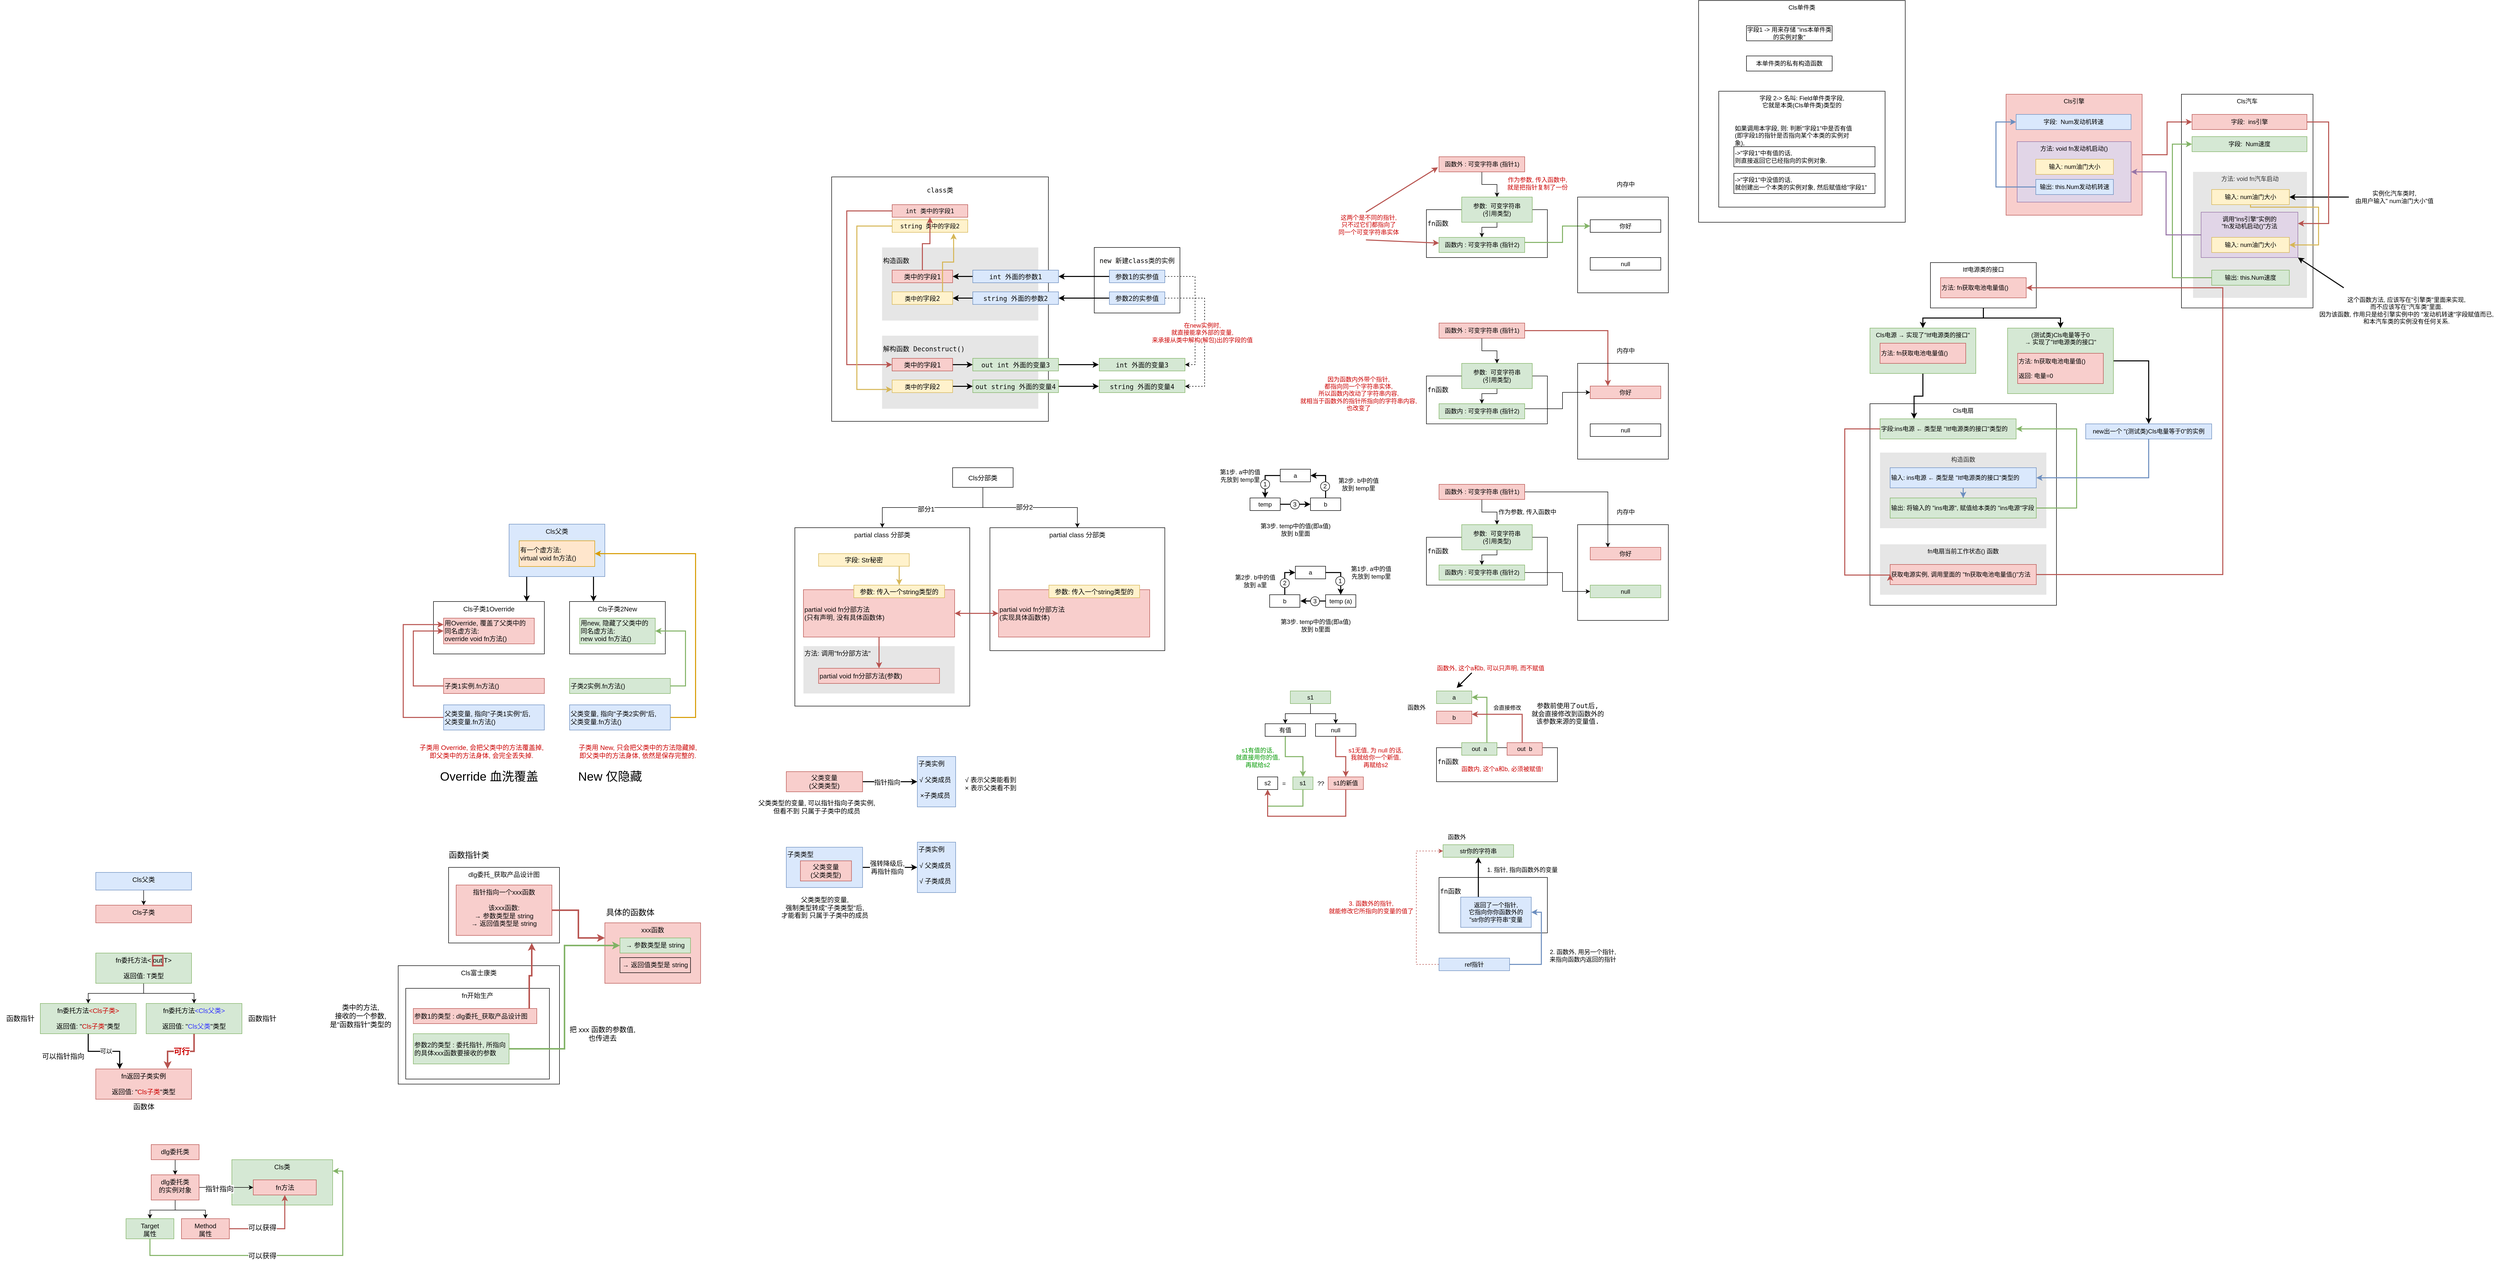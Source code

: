 <mxfile version="20.8.10" type="device"><diagram id="rgOZKRo0lJqrecVs-Eid" name="第 1 页"><mxGraphModel dx="4061" dy="1703" grid="1" gridSize="10" guides="1" tooltips="1" connect="1" arrows="1" fold="1" page="1" pageScale="1" pageWidth="827" pageHeight="1169" math="0" shadow="0"><root><mxCell id="0"/><mxCell id="1" parent="0"/><mxCell id="vjJTAl-uid0MytW_l7VY-45" value="&lt;div style=&quot;&quot;&gt;&lt;font color=&quot;#080808&quot; style=&quot;&quot;&gt;xxx函数&lt;/font&gt;&lt;/div&gt;" style="rounded=0;whiteSpace=wrap;html=1;align=center;labelBackgroundColor=none;verticalAlign=top;fontSize=13;fontFamily=Helvetica;fillColor=#f8cecc;strokeColor=#b85450;" vertex="1" parent="1"><mxGeometry x="-2050" y="1770" width="190" height="120" as="geometry"/></mxCell><mxCell id="5agks9rWKzktS1O74S6n-6" value="&lt;div style=&quot;font-size: 13px;&quot;&gt;&lt;font color=&quot;#080808&quot; style=&quot;font-size: 13px;&quot;&gt;&lt;span style=&quot;font-size: 13px;&quot;&gt;方法: 调用&quot;fn分部方法&quot;&lt;br style=&quot;font-size: 13px;&quot;&gt;&lt;/span&gt;&lt;/font&gt;&lt;/div&gt;" style="rounded=0;whiteSpace=wrap;html=1;fillColor=#E6E6E6;align=left;labelBackgroundColor=none;verticalAlign=top;fontColor=#333333;strokeColor=none;fontSize=13;fontFamily=Helvetica;" parent="1" vertex="1"><mxGeometry x="-1656" y="1221" width="300" height="94" as="geometry"/></mxCell><mxCell id="5agks9rWKzktS1O74S6n-8" value="&lt;div style=&quot;font-size: 13px;&quot;&gt;&lt;font color=&quot;#080808&quot; style=&quot;font-size: 13px;&quot;&gt;&lt;span style=&quot;font-size: 13px;&quot;&gt;partial class 分部类&lt;/span&gt;&lt;span style=&quot;font-size: 13px;&quot;&gt;&lt;br style=&quot;font-size: 13px;&quot;&gt;&lt;/span&gt;&lt;/font&gt;&lt;/div&gt;" style="rounded=0;whiteSpace=wrap;html=1;fillColor=none;align=center;labelBackgroundColor=none;verticalAlign=top;fontSize=13;fontFamily=Helvetica;" parent="1" vertex="1"><mxGeometry x="-1286" y="986" width="347" height="244" as="geometry"/></mxCell><mxCell id="5agks9rWKzktS1O74S6n-10" value="&lt;div style=&quot;font-size: 13px;&quot;&gt;&lt;font color=&quot;#080808&quot; style=&quot;font-size: 13px;&quot;&gt;&lt;span style=&quot;font-size: 13px;&quot;&gt;partial void fn分部方法&lt;br style=&quot;font-size: 13px;&quot;&gt;(实现具体函数体)&lt;/span&gt;&lt;/font&gt;&lt;/div&gt;" style="rounded=0;whiteSpace=wrap;html=1;fillColor=#f8cecc;align=left;labelBackgroundColor=none;verticalAlign=middle;strokeColor=#b85450;fontSize=13;fontFamily=Helvetica;" parent="1" vertex="1"><mxGeometry x="-1269" y="1109" width="300" height="94" as="geometry"/></mxCell><mxCell id="3pFhDQ-M7RPvtsK-Bt1k-35" value="&lt;pre style=&quot;&quot;&gt;&lt;font face=&quot;JetBrains Mono, monospace&quot; color=&quot;#080808&quot;&gt;&lt;span style=&quot;font-size: 13.067px;&quot;&gt;class类&lt;/span&gt;&lt;span style=&quot;font-size: 9.8pt;&quot;&gt;&lt;br&gt;&lt;/span&gt;&lt;/font&gt;&lt;/pre&gt;" style="rounded=0;whiteSpace=wrap;html=1;fillColor=none;align=center;labelBackgroundColor=none;verticalAlign=top;" parent="1" vertex="1"><mxGeometry x="-1600" y="290" width="430" height="485" as="geometry"/></mxCell><mxCell id="3pFhDQ-M7RPvtsK-Bt1k-44" value="&lt;pre style=&quot;&quot;&gt;&lt;font face=&quot;JetBrains Mono, monospace&quot; color=&quot;#080808&quot;&gt;&lt;span style=&quot;font-size: 13.067px;&quot;&gt;解构函数 Deconstruct()&lt;/span&gt;&lt;/font&gt;&lt;/pre&gt;" style="rounded=0;whiteSpace=wrap;html=1;fillColor=#E6E6E6;align=left;labelBackgroundColor=none;verticalAlign=top;fontColor=#333333;strokeColor=none;" parent="1" vertex="1"><mxGeometry x="-1500" y="605" width="310" height="145" as="geometry"/></mxCell><mxCell id="5EM94-NhjixUfa2vuw9q-13" style="edgeStyle=orthogonalEdgeStyle;rounded=0;orthogonalLoop=1;jettySize=auto;html=1;strokeWidth=2;fillColor=#f8cecc;strokeColor=#b85450;" parent="1" source="5EM94-NhjixUfa2vuw9q-2" target="5EM94-NhjixUfa2vuw9q-7" edge="1"><mxGeometry relative="1" as="geometry"/></mxCell><mxCell id="5EM94-NhjixUfa2vuw9q-2" value="Cls引擎" style="rounded=0;whiteSpace=wrap;html=1;fillColor=#f8cecc;verticalAlign=top;strokeColor=#b85450;" parent="1" vertex="1"><mxGeometry x="730" y="126" width="270" height="240" as="geometry"/></mxCell><mxCell id="gQlJd70xmqoWrjYjmu2v-1" value="Cls单件类" style="rounded=0;whiteSpace=wrap;html=1;fillColor=none;verticalAlign=top;" parent="1" vertex="1"><mxGeometry x="120" y="-60" width="410" height="440" as="geometry"/></mxCell><mxCell id="gQlJd70xmqoWrjYjmu2v-2" value="字段1 -&amp;gt; 用来存储 &quot;ins本单件类的实例对象&quot;" style="rounded=0;whiteSpace=wrap;html=1;fillColor=none;" parent="1" vertex="1"><mxGeometry x="215" y="-10" width="170" height="30" as="geometry"/></mxCell><mxCell id="gQlJd70xmqoWrjYjmu2v-3" value="本单件类的私有构造函数" style="rounded=0;whiteSpace=wrap;html=1;fillColor=none;" parent="1" vertex="1"><mxGeometry x="215" y="50" width="170" height="30" as="geometry"/></mxCell><mxCell id="gQlJd70xmqoWrjYjmu2v-4" value="字段 2-&amp;gt; 名叫: Field单件类字段, &lt;br&gt;它就是本类(Cls单件类)类型的" style="rounded=0;whiteSpace=wrap;html=1;fillColor=none;verticalAlign=top;" parent="1" vertex="1"><mxGeometry x="160" y="120" width="330" height="230" as="geometry"/></mxCell><mxCell id="gQlJd70xmqoWrjYjmu2v-5" value="-&amp;gt;&quot;字段1&quot;中有值的话, &lt;br&gt;则直接返回它已经指向的实例对象." style="rounded=0;whiteSpace=wrap;html=1;fillColor=none;align=left;" parent="1" vertex="1"><mxGeometry x="190" y="230" width="280" height="40" as="geometry"/></mxCell><mxCell id="gQlJd70xmqoWrjYjmu2v-6" value="-&amp;gt;&quot;字段1&quot;中没值的话,&lt;br&gt;就创建出一个本类的实例对象, 然后赋值给&quot;字段1&quot;" style="rounded=0;whiteSpace=wrap;html=1;fillColor=none;align=left;" parent="1" vertex="1"><mxGeometry x="190" y="283" width="280" height="40" as="geometry"/></mxCell><mxCell id="gQlJd70xmqoWrjYjmu2v-7" value="&lt;span style=&quot;color: rgb(0, 0, 0); font-family: Helvetica; font-size: 12px; font-style: normal; font-variant-ligatures: normal; font-variant-caps: normal; font-weight: 400; letter-spacing: normal; orphans: 2; text-align: left; text-indent: 0px; text-transform: none; widows: 2; word-spacing: 0px; -webkit-text-stroke-width: 0px; background-color: rgb(248, 249, 250); text-decoration-thickness: initial; text-decoration-style: initial; text-decoration-color: initial; float: none; display: inline !important;&quot;&gt;如果调用本字段, 则:&lt;/span&gt;&amp;nbsp;判断&quot;字段1&quot;中是否有值(即字段1的指针是否指向某个本类的实例对象),&amp;nbsp;" style="text;whiteSpace=wrap;html=1;" parent="1" vertex="1"><mxGeometry x="190" y="180" width="250" height="40" as="geometry"/></mxCell><mxCell id="5EM94-NhjixUfa2vuw9q-1" value="字段:&amp;nbsp; Num发动机转速" style="rounded=0;whiteSpace=wrap;html=1;fillColor=#dae8fc;strokeColor=#6c8ebf;" parent="1" vertex="1"><mxGeometry x="750" y="166" width="228" height="30" as="geometry"/></mxCell><mxCell id="5EM94-NhjixUfa2vuw9q-3" value="方法: void fn发动机启动()" style="rounded=0;whiteSpace=wrap;html=1;fillColor=#e1d5e7;verticalAlign=top;strokeColor=#9673a6;" parent="1" vertex="1"><mxGeometry x="752" y="220" width="226" height="120" as="geometry"/></mxCell><mxCell id="5EM94-NhjixUfa2vuw9q-4" value="输入: num油门大小" style="rounded=0;whiteSpace=wrap;html=1;fillColor=#fff2cc;strokeColor=#d6b656;" parent="1" vertex="1"><mxGeometry x="789" y="255" width="154" height="30" as="geometry"/></mxCell><mxCell id="5EM94-NhjixUfa2vuw9q-12" style="edgeStyle=orthogonalEdgeStyle;rounded=0;orthogonalLoop=1;jettySize=auto;html=1;entryX=0;entryY=0.5;entryDx=0;entryDy=0;fillColor=#dae8fc;strokeColor=#6c8ebf;strokeWidth=2;" parent="1" source="5EM94-NhjixUfa2vuw9q-5" target="5EM94-NhjixUfa2vuw9q-1" edge="1"><mxGeometry relative="1" as="geometry"><Array as="points"><mxPoint x="710" y="310"/><mxPoint x="710" y="181"/></Array></mxGeometry></mxCell><mxCell id="5EM94-NhjixUfa2vuw9q-5" value="输出:&amp;nbsp;this.Num发动机转速" style="rounded=0;whiteSpace=wrap;html=1;fillColor=#dae8fc;strokeColor=#6c8ebf;" parent="1" vertex="1"><mxGeometry x="789" y="295" width="154" height="30" as="geometry"/></mxCell><mxCell id="5EM94-NhjixUfa2vuw9q-6" value="Cls汽车" style="rounded=0;whiteSpace=wrap;html=1;fillColor=none;verticalAlign=top;" parent="1" vertex="1"><mxGeometry x="1078" y="126" width="261" height="424" as="geometry"/></mxCell><mxCell id="5EM94-NhjixUfa2vuw9q-7" value="字段:&amp;nbsp; ins引擎" style="rounded=0;whiteSpace=wrap;html=1;fillColor=#f8cecc;strokeColor=#b85450;" parent="1" vertex="1"><mxGeometry x="1099" y="166" width="228" height="30" as="geometry"/></mxCell><mxCell id="5EM94-NhjixUfa2vuw9q-8" value="方法: void fn汽车启动" style="rounded=0;whiteSpace=wrap;html=1;fillColor=#E6E6E6;verticalAlign=top;fontColor=#333333;strokeColor=none;" parent="1" vertex="1"><mxGeometry x="1101" y="280" width="226" height="250" as="geometry"/></mxCell><mxCell id="5EM94-NhjixUfa2vuw9q-9" value="输入: num油门大小" style="rounded=0;whiteSpace=wrap;html=1;fillColor=#fff2cc;strokeColor=#d6b656;" parent="1" vertex="1"><mxGeometry x="1138" y="315" width="154" height="30" as="geometry"/></mxCell><mxCell id="5EM94-NhjixUfa2vuw9q-14" style="edgeStyle=orthogonalEdgeStyle;rounded=0;orthogonalLoop=1;jettySize=auto;html=1;entryX=0;entryY=0.5;entryDx=0;entryDy=0;strokeWidth=2;fillColor=#d5e8d4;strokeColor=#82b366;exitX=0;exitY=0.5;exitDx=0;exitDy=0;" parent="1" source="5EM94-NhjixUfa2vuw9q-10" target="5EM94-NhjixUfa2vuw9q-11" edge="1"><mxGeometry relative="1" as="geometry"><Array as="points"><mxPoint x="1060" y="490"/><mxPoint x="1060" y="225"/></Array></mxGeometry></mxCell><mxCell id="5EM94-NhjixUfa2vuw9q-10" value="输出:&amp;nbsp;this.Num速度" style="rounded=0;whiteSpace=wrap;html=1;fillColor=#d5e8d4;strokeColor=#82b366;" parent="1" vertex="1"><mxGeometry x="1138" y="475" width="154" height="30" as="geometry"/></mxCell><mxCell id="5EM94-NhjixUfa2vuw9q-11" value="字段:&amp;nbsp; Num速度" style="rounded=0;whiteSpace=wrap;html=1;fillColor=#d5e8d4;strokeColor=#82b366;" parent="1" vertex="1"><mxGeometry x="1099" y="210" width="228" height="30" as="geometry"/></mxCell><mxCell id="5EM94-NhjixUfa2vuw9q-16" style="edgeStyle=orthogonalEdgeStyle;rounded=0;orthogonalLoop=1;jettySize=auto;html=1;entryX=1;entryY=0.5;entryDx=0;entryDy=0;strokeWidth=2;fillColor=#e1d5e7;strokeColor=#9673a6;" parent="1" source="5EM94-NhjixUfa2vuw9q-15" target="5EM94-NhjixUfa2vuw9q-3" edge="1"><mxGeometry relative="1" as="geometry"/></mxCell><mxCell id="5EM94-NhjixUfa2vuw9q-15" value="调用“ins引擎&quot;实例的&lt;br&gt;&quot;fn发动机启动()&quot;方法" style="rounded=0;whiteSpace=wrap;html=1;fillColor=#e1d5e7;strokeColor=#9673a6;verticalAlign=top;" parent="1" vertex="1"><mxGeometry x="1117" y="360" width="192" height="90" as="geometry"/></mxCell><mxCell id="5EM94-NhjixUfa2vuw9q-17" value="输入: num油门大小" style="rounded=0;whiteSpace=wrap;html=1;fillColor=#fff2cc;strokeColor=#d6b656;" parent="1" vertex="1"><mxGeometry x="1138" y="410" width="154" height="30" as="geometry"/></mxCell><mxCell id="5EM94-NhjixUfa2vuw9q-19" style="edgeStyle=orthogonalEdgeStyle;rounded=0;orthogonalLoop=1;jettySize=auto;html=1;strokeWidth=2;" parent="1" source="5EM94-NhjixUfa2vuw9q-18" target="5EM94-NhjixUfa2vuw9q-9" edge="1"><mxGeometry relative="1" as="geometry"/></mxCell><mxCell id="5EM94-NhjixUfa2vuw9q-18" value="实例化汽车类时, &lt;br&gt;由用户输入&quot; num油门大小&quot;值" style="text;html=1;align=center;verticalAlign=middle;resizable=0;points=[];autosize=1;strokeColor=none;fillColor=none;" parent="1" vertex="1"><mxGeometry x="1410" y="310" width="180" height="40" as="geometry"/></mxCell><mxCell id="5EM94-NhjixUfa2vuw9q-20" style="edgeStyle=orthogonalEdgeStyle;rounded=0;orthogonalLoop=1;jettySize=auto;html=1;entryX=1;entryY=0.5;entryDx=0;entryDy=0;strokeWidth=2;fillColor=#fff2cc;strokeColor=#d6b656;" parent="1" source="5EM94-NhjixUfa2vuw9q-9" target="5EM94-NhjixUfa2vuw9q-17" edge="1"><mxGeometry relative="1" as="geometry"><Array as="points"><mxPoint x="1215" y="350"/><mxPoint x="1350" y="350"/><mxPoint x="1350" y="425"/></Array></mxGeometry></mxCell><mxCell id="5EM94-NhjixUfa2vuw9q-21" style="edgeStyle=orthogonalEdgeStyle;rounded=0;orthogonalLoop=1;jettySize=auto;html=1;entryX=1;entryY=0.25;entryDx=0;entryDy=0;strokeWidth=2;fillColor=#f8cecc;strokeColor=#b85450;" parent="1" source="5EM94-NhjixUfa2vuw9q-7" target="5EM94-NhjixUfa2vuw9q-15" edge="1"><mxGeometry relative="1" as="geometry"><Array as="points"><mxPoint x="1370" y="181"/><mxPoint x="1370" y="382"/></Array></mxGeometry></mxCell><mxCell id="5EM94-NhjixUfa2vuw9q-22" value="" style="endArrow=classic;html=1;rounded=0;strokeWidth=2;entryX=1;entryY=1;entryDx=0;entryDy=0;" parent="1" target="5EM94-NhjixUfa2vuw9q-15" edge="1"><mxGeometry width="50" height="50" relative="1" as="geometry"><mxPoint x="1400" y="510" as="sourcePoint"/><mxPoint x="1530" y="550" as="targetPoint"/></mxGeometry></mxCell><mxCell id="5EM94-NhjixUfa2vuw9q-23" value="这个函数方法, 应该写在&quot;引擎类&quot;里面来实现,&lt;br&gt;而不应该写在&quot;汽车类&quot;里面.&lt;br&gt;因为该函数, 作用只是给引擎实例中的 &quot;发动机转速&quot;字段赋值而已, &lt;br&gt;和本汽车类的实例没有任何关系." style="text;html=1;align=center;verticalAlign=middle;resizable=0;points=[];autosize=1;strokeColor=none;fillColor=none;" parent="1" vertex="1"><mxGeometry x="1339" y="520" width="370" height="70" as="geometry"/></mxCell><mxCell id="5EM94-NhjixUfa2vuw9q-35" style="edgeStyle=orthogonalEdgeStyle;rounded=0;orthogonalLoop=1;jettySize=auto;html=1;strokeWidth=2;" parent="1" source="5EM94-NhjixUfa2vuw9q-24" target="5EM94-NhjixUfa2vuw9q-26" edge="1"><mxGeometry relative="1" as="geometry"/></mxCell><mxCell id="5EM94-NhjixUfa2vuw9q-41" style="edgeStyle=orthogonalEdgeStyle;rounded=0;orthogonalLoop=1;jettySize=auto;html=1;entryX=0.5;entryY=0;entryDx=0;entryDy=0;strokeWidth=2;" parent="1" source="5EM94-NhjixUfa2vuw9q-24" target="5EM94-NhjixUfa2vuw9q-39" edge="1"><mxGeometry relative="1" as="geometry"/></mxCell><mxCell id="5EM94-NhjixUfa2vuw9q-24" value="Itf电源类的接口" style="rounded=0;whiteSpace=wrap;html=1;fillColor=none;verticalAlign=top;" parent="1" vertex="1"><mxGeometry x="580" y="460" width="210" height="90" as="geometry"/></mxCell><mxCell id="5EM94-NhjixUfa2vuw9q-25" value="方法:&amp;nbsp;fn获取电池电量值()" style="rounded=0;whiteSpace=wrap;html=1;fillColor=#f8cecc;align=left;strokeColor=#b85450;" parent="1" vertex="1"><mxGeometry x="600" y="490" width="170" height="40" as="geometry"/></mxCell><mxCell id="5EM94-NhjixUfa2vuw9q-36" style="edgeStyle=orthogonalEdgeStyle;rounded=0;orthogonalLoop=1;jettySize=auto;html=1;entryX=0.25;entryY=0;entryDx=0;entryDy=0;strokeWidth=2;" parent="1" source="5EM94-NhjixUfa2vuw9q-26" target="5EM94-NhjixUfa2vuw9q-29" edge="1"><mxGeometry relative="1" as="geometry"/></mxCell><mxCell id="5EM94-NhjixUfa2vuw9q-26" value="Cls电源 → 实现了&quot;Itf电源类的接口&quot;" style="rounded=0;whiteSpace=wrap;html=1;fillColor=#d5e8d4;verticalAlign=top;strokeColor=#82b366;" parent="1" vertex="1"><mxGeometry x="460" y="590" width="210" height="90" as="geometry"/></mxCell><mxCell id="5EM94-NhjixUfa2vuw9q-27" value="方法:&amp;nbsp;fn获取电池电量值()" style="rounded=0;whiteSpace=wrap;html=1;fillColor=#f8cecc;align=left;strokeColor=#b85450;" parent="1" vertex="1"><mxGeometry x="480" y="620" width="170" height="40" as="geometry"/></mxCell><mxCell id="5EM94-NhjixUfa2vuw9q-28" value="Cls电扇" style="rounded=0;whiteSpace=wrap;html=1;fillColor=none;verticalAlign=top;" parent="1" vertex="1"><mxGeometry x="460" y="740" width="370" height="400" as="geometry"/></mxCell><mxCell id="5EM94-NhjixUfa2vuw9q-29" value="字段:ins电源 ← 类型是 &quot;Itf电源类的接口&quot;类型的" style="rounded=0;whiteSpace=wrap;html=1;fillColor=#d5e8d4;align=left;strokeColor=#82b366;" parent="1" vertex="1"><mxGeometry x="480" y="770" width="270" height="40" as="geometry"/></mxCell><mxCell id="5EM94-NhjixUfa2vuw9q-30" value="构造函数" style="rounded=0;whiteSpace=wrap;html=1;fillColor=#E6E6E6;verticalAlign=top;fontColor=#333333;strokeColor=none;" parent="1" vertex="1"><mxGeometry x="480" y="837" width="330" height="150" as="geometry"/></mxCell><mxCell id="5EM94-NhjixUfa2vuw9q-38" style="edgeStyle=orthogonalEdgeStyle;rounded=0;orthogonalLoop=1;jettySize=auto;html=1;strokeWidth=2;fillColor=#dae8fc;strokeColor=#6c8ebf;" parent="1" source="5EM94-NhjixUfa2vuw9q-31" target="5EM94-NhjixUfa2vuw9q-32" edge="1"><mxGeometry relative="1" as="geometry"/></mxCell><mxCell id="5EM94-NhjixUfa2vuw9q-31" value="输入: ins电源 ← 类型是 &quot;Itf电源类的接口&quot;类型的" style="rounded=0;whiteSpace=wrap;html=1;fillColor=#dae8fc;align=left;strokeColor=#6c8ebf;" parent="1" vertex="1"><mxGeometry x="500" y="867" width="290" height="40" as="geometry"/></mxCell><mxCell id="5EM94-NhjixUfa2vuw9q-37" style="edgeStyle=orthogonalEdgeStyle;rounded=0;orthogonalLoop=1;jettySize=auto;html=1;entryX=1;entryY=0.5;entryDx=0;entryDy=0;strokeWidth=2;fillColor=#d5e8d4;strokeColor=#82b366;" parent="1" source="5EM94-NhjixUfa2vuw9q-32" target="5EM94-NhjixUfa2vuw9q-29" edge="1"><mxGeometry relative="1" as="geometry"><Array as="points"><mxPoint x="870" y="947"/><mxPoint x="870" y="790"/></Array></mxGeometry></mxCell><mxCell id="5EM94-NhjixUfa2vuw9q-32" value="输出: 将输入的 &quot;ins电源&quot;, 赋值给本类的&amp;nbsp;&quot;ins电源&quot;字段" style="rounded=0;whiteSpace=wrap;html=1;fillColor=#d5e8d4;align=left;strokeColor=#82b366;" parent="1" vertex="1"><mxGeometry x="500" y="927" width="290" height="40" as="geometry"/></mxCell><mxCell id="5EM94-NhjixUfa2vuw9q-33" value="fn电扇当前工作状态() 函数" style="rounded=0;whiteSpace=wrap;html=1;fillColor=#E6E6E6;verticalAlign=top;strokeColor=none;" parent="1" vertex="1"><mxGeometry x="480" y="1019" width="330" height="100" as="geometry"/></mxCell><mxCell id="5EM94-NhjixUfa2vuw9q-46" style="edgeStyle=orthogonalEdgeStyle;rounded=0;orthogonalLoop=1;jettySize=auto;html=1;entryX=1;entryY=0.5;entryDx=0;entryDy=0;strokeWidth=2;fillColor=#f8cecc;strokeColor=#b85450;" parent="1" source="5EM94-NhjixUfa2vuw9q-34" target="5EM94-NhjixUfa2vuw9q-25" edge="1"><mxGeometry relative="1" as="geometry"><Array as="points"><mxPoint x="1160" y="1079"/><mxPoint x="1160" y="510"/></Array></mxGeometry></mxCell><mxCell id="5EM94-NhjixUfa2vuw9q-34" value="获取电源实例, 调用里面的 &quot;fn获取电池电量值()&quot;方法" style="rounded=0;whiteSpace=wrap;html=1;fillColor=#f8cecc;align=left;strokeColor=#b85450;" parent="1" vertex="1"><mxGeometry x="500" y="1059" width="290" height="40" as="geometry"/></mxCell><mxCell id="5EM94-NhjixUfa2vuw9q-43" style="edgeStyle=orthogonalEdgeStyle;rounded=0;orthogonalLoop=1;jettySize=auto;html=1;entryX=0.5;entryY=0;entryDx=0;entryDy=0;strokeWidth=2;exitX=1;exitY=0.5;exitDx=0;exitDy=0;" parent="1" source="5EM94-NhjixUfa2vuw9q-39" target="5EM94-NhjixUfa2vuw9q-42" edge="1"><mxGeometry relative="1" as="geometry"/></mxCell><mxCell id="5EM94-NhjixUfa2vuw9q-39" value="(测试类)Cls电量等于0 &lt;br&gt;→ 实现了&quot;Itf电源类的接口&quot;" style="rounded=0;whiteSpace=wrap;html=1;fillColor=#d5e8d4;verticalAlign=top;strokeColor=#82b366;" parent="1" vertex="1"><mxGeometry x="733" y="590" width="210" height="130" as="geometry"/></mxCell><mxCell id="5EM94-NhjixUfa2vuw9q-40" value="方法:&amp;nbsp;fn获取电池电量值()&lt;br&gt;&lt;br&gt;返回: 电量=0" style="rounded=0;whiteSpace=wrap;html=1;fillColor=#f8cecc;align=left;strokeColor=#b85450;" parent="1" vertex="1"><mxGeometry x="753" y="640" width="170" height="60" as="geometry"/></mxCell><mxCell id="5EM94-NhjixUfa2vuw9q-44" style="edgeStyle=orthogonalEdgeStyle;rounded=0;orthogonalLoop=1;jettySize=auto;html=1;entryX=1;entryY=0.5;entryDx=0;entryDy=0;strokeWidth=2;fillColor=#dae8fc;strokeColor=#6c8ebf;exitX=0.5;exitY=1;exitDx=0;exitDy=0;" parent="1" source="5EM94-NhjixUfa2vuw9q-42" target="5EM94-NhjixUfa2vuw9q-31" edge="1"><mxGeometry relative="1" as="geometry"/></mxCell><mxCell id="5EM94-NhjixUfa2vuw9q-42" value="new出一个 &quot;&lt;span style=&quot;&quot;&gt;(测试类)Cls电量等于0&lt;/span&gt;&quot;的实例" style="rounded=0;whiteSpace=wrap;html=1;fillColor=#dae8fc;align=center;strokeColor=#6c8ebf;" parent="1" vertex="1"><mxGeometry x="888" y="780" width="250" height="30" as="geometry"/></mxCell><mxCell id="5EM94-NhjixUfa2vuw9q-45" style="edgeStyle=orthogonalEdgeStyle;rounded=0;orthogonalLoop=1;jettySize=auto;html=1;entryX=0;entryY=0.5;entryDx=0;entryDy=0;strokeWidth=2;fillColor=#f8cecc;strokeColor=#b85450;exitX=0;exitY=0.5;exitDx=0;exitDy=0;" parent="1" source="5EM94-NhjixUfa2vuw9q-29" target="5EM94-NhjixUfa2vuw9q-34" edge="1"><mxGeometry relative="1" as="geometry"><mxPoint x="480" y="760" as="sourcePoint"/><Array as="points"><mxPoint x="410" y="790"/><mxPoint x="410" y="1080"/></Array></mxGeometry></mxCell><mxCell id="zhBhP34brNfcsc4xG4sS-1" value="&lt;pre style=&quot;color: rgb(8, 8, 8); font-family: &amp;quot;JetBrains Mono&amp;quot;, monospace; font-size: 9.8pt;&quot;&gt;&lt;span style=&quot;&quot;&gt;fn&lt;/span&gt;&lt;span style=&quot;font-family: 宋体, monospace;&quot;&gt;函数&lt;/span&gt;&lt;/pre&gt;" style="rounded=0;whiteSpace=wrap;html=1;fillColor=none;align=left;labelBackgroundColor=none;verticalAlign=top;" parent="1" vertex="1"><mxGeometry x="-420" y="355" width="240" height="95" as="geometry"/></mxCell><mxCell id="zhBhP34brNfcsc4xG4sS-10" style="edgeStyle=orthogonalEdgeStyle;rounded=0;orthogonalLoop=1;jettySize=auto;html=1;entryX=0;entryY=0.5;entryDx=0;entryDy=0;fillColor=#d5e8d4;strokeColor=#82b366;strokeWidth=2;" parent="1" source="zhBhP34brNfcsc4xG4sS-3" target="zhBhP34brNfcsc4xG4sS-7" edge="1"><mxGeometry relative="1" as="geometry"><Array as="points"><mxPoint x="-150" y="420"/><mxPoint x="-150" y="388"/></Array></mxGeometry></mxCell><mxCell id="zhBhP34brNfcsc4xG4sS-3" value="函数内 : 可变字符串 (指针2)" style="text;html=1;align=center;verticalAlign=middle;resizable=0;points=[];autosize=1;strokeColor=#82b366;fillColor=#d5e8d4;" parent="1" vertex="1"><mxGeometry x="-395" y="410" width="170" height="30" as="geometry"/></mxCell><mxCell id="zhBhP34brNfcsc4xG4sS-9" style="edgeStyle=orthogonalEdgeStyle;rounded=0;orthogonalLoop=1;jettySize=auto;html=1;entryX=0.5;entryY=0;entryDx=0;entryDy=0;" parent="1" source="zhBhP34brNfcsc4xG4sS-4" target="zhBhP34brNfcsc4xG4sS-2" edge="1"><mxGeometry relative="1" as="geometry"/></mxCell><mxCell id="zhBhP34brNfcsc4xG4sS-4" value="函数外 : 可变字符串 (指针1)" style="text;html=1;align=center;verticalAlign=middle;resizable=0;points=[];autosize=1;strokeColor=#b85450;fillColor=#f8cecc;" parent="1" vertex="1"><mxGeometry x="-395" y="250" width="170" height="30" as="geometry"/></mxCell><mxCell id="zhBhP34brNfcsc4xG4sS-5" value="" style="rounded=0;whiteSpace=wrap;html=1;fillColor=none;align=center;" parent="1" vertex="1"><mxGeometry x="-120" y="330" width="180" height="190" as="geometry"/></mxCell><mxCell id="zhBhP34brNfcsc4xG4sS-6" value="内存中" style="text;html=1;align=center;verticalAlign=middle;resizable=0;points=[];autosize=1;strokeColor=none;fillColor=none;" parent="1" vertex="1"><mxGeometry x="-55" y="290" width="60" height="30" as="geometry"/></mxCell><mxCell id="zhBhP34brNfcsc4xG4sS-7" value="你好" style="rounded=0;whiteSpace=wrap;html=1;labelBackgroundColor=none;" parent="1" vertex="1"><mxGeometry x="-95" y="375" width="140" height="25" as="geometry"/></mxCell><mxCell id="zhBhP34brNfcsc4xG4sS-8" value="null" style="rounded=0;whiteSpace=wrap;html=1;labelBackgroundColor=none;" parent="1" vertex="1"><mxGeometry x="-95" y="450" width="140" height="25" as="geometry"/></mxCell><mxCell id="zhBhP34brNfcsc4xG4sS-13" style="edgeStyle=orthogonalEdgeStyle;rounded=0;orthogonalLoop=1;jettySize=auto;html=1;" parent="1" source="zhBhP34brNfcsc4xG4sS-2" target="zhBhP34brNfcsc4xG4sS-3" edge="1"><mxGeometry relative="1" as="geometry"><Array as="points"><mxPoint x="-280" y="390"/><mxPoint x="-310" y="390"/></Array></mxGeometry></mxCell><mxCell id="zhBhP34brNfcsc4xG4sS-2" value="参数:&amp;nbsp; 可变字符串&lt;br&gt;(引用类型)" style="rounded=0;whiteSpace=wrap;html=1;labelBackgroundColor=none;fillColor=#d5e8d4;strokeColor=#82b366;" parent="1" vertex="1"><mxGeometry x="-350" y="330" width="140" height="50" as="geometry"/></mxCell><mxCell id="zhBhP34brNfcsc4xG4sS-14" value="作为参数, 传入函数中,&lt;br&gt;就是把指针复制了一份" style="text;html=1;align=center;verticalAlign=middle;resizable=0;points=[];autosize=1;strokeColor=none;fillColor=none;fontColor=#CC0000;" parent="1" vertex="1"><mxGeometry x="-270" y="283" width="140" height="40" as="geometry"/></mxCell><mxCell id="zhBhP34brNfcsc4xG4sS-17" value="&lt;pre style=&quot;color: rgb(8, 8, 8); font-family: &amp;quot;JetBrains Mono&amp;quot;, monospace; font-size: 9.8pt;&quot;&gt;&lt;span style=&quot;&quot;&gt;fn&lt;/span&gt;&lt;span style=&quot;font-family: 宋体, monospace;&quot;&gt;函数&lt;/span&gt;&lt;/pre&gt;" style="rounded=0;whiteSpace=wrap;html=1;fillColor=none;align=left;labelBackgroundColor=none;verticalAlign=top;" parent="1" vertex="1"><mxGeometry x="-420" y="685" width="240" height="95" as="geometry"/></mxCell><mxCell id="zhBhP34brNfcsc4xG4sS-18" style="edgeStyle=orthogonalEdgeStyle;rounded=0;orthogonalLoop=1;jettySize=auto;html=1;entryX=0;entryY=0.5;entryDx=0;entryDy=0;" parent="1" source="zhBhP34brNfcsc4xG4sS-20" target="zhBhP34brNfcsc4xG4sS-25" edge="1"><mxGeometry relative="1" as="geometry"><Array as="points"><mxPoint x="-150" y="750"/><mxPoint x="-150" y="718"/></Array></mxGeometry></mxCell><mxCell id="zhBhP34brNfcsc4xG4sS-20" value="函数内 : 可变字符串 (指针2)" style="text;html=1;align=center;verticalAlign=middle;resizable=0;points=[];autosize=1;strokeColor=#82b366;fillColor=#d5e8d4;" parent="1" vertex="1"><mxGeometry x="-395" y="740" width="170" height="30" as="geometry"/></mxCell><mxCell id="zhBhP34brNfcsc4xG4sS-21" style="edgeStyle=orthogonalEdgeStyle;rounded=0;orthogonalLoop=1;jettySize=auto;html=1;entryX=0.5;entryY=0;entryDx=0;entryDy=0;" parent="1" source="zhBhP34brNfcsc4xG4sS-22" target="zhBhP34brNfcsc4xG4sS-28" edge="1"><mxGeometry relative="1" as="geometry"/></mxCell><mxCell id="zhBhP34brNfcsc4xG4sS-30" style="edgeStyle=orthogonalEdgeStyle;rounded=0;orthogonalLoop=1;jettySize=auto;html=1;entryX=0.25;entryY=0;entryDx=0;entryDy=0;fillColor=#f8cecc;strokeColor=#b85450;strokeWidth=2;" parent="1" source="zhBhP34brNfcsc4xG4sS-22" target="zhBhP34brNfcsc4xG4sS-25" edge="1"><mxGeometry relative="1" as="geometry"/></mxCell><mxCell id="zhBhP34brNfcsc4xG4sS-22" value="函数外 : 可变字符串 (指针1)" style="text;html=1;align=center;verticalAlign=middle;resizable=0;points=[];autosize=1;strokeColor=#b85450;fillColor=#f8cecc;" parent="1" vertex="1"><mxGeometry x="-395" y="580" width="170" height="30" as="geometry"/></mxCell><mxCell id="zhBhP34brNfcsc4xG4sS-23" value="" style="rounded=0;whiteSpace=wrap;html=1;fillColor=none;align=center;" parent="1" vertex="1"><mxGeometry x="-120" y="660" width="180" height="190" as="geometry"/></mxCell><mxCell id="zhBhP34brNfcsc4xG4sS-24" value="内存中" style="text;html=1;align=center;verticalAlign=middle;resizable=0;points=[];autosize=1;strokeColor=none;fillColor=none;" parent="1" vertex="1"><mxGeometry x="-55" y="620" width="60" height="30" as="geometry"/></mxCell><mxCell id="zhBhP34brNfcsc4xG4sS-25" value="你好" style="rounded=0;whiteSpace=wrap;html=1;labelBackgroundColor=none;fillColor=#f8cecc;strokeColor=#b85450;" parent="1" vertex="1"><mxGeometry x="-95" y="705" width="140" height="25" as="geometry"/></mxCell><mxCell id="zhBhP34brNfcsc4xG4sS-26" value="null" style="rounded=0;whiteSpace=wrap;html=1;labelBackgroundColor=none;" parent="1" vertex="1"><mxGeometry x="-95" y="780" width="140" height="25" as="geometry"/></mxCell><mxCell id="zhBhP34brNfcsc4xG4sS-27" style="edgeStyle=orthogonalEdgeStyle;rounded=0;orthogonalLoop=1;jettySize=auto;html=1;" parent="1" source="zhBhP34brNfcsc4xG4sS-28" target="zhBhP34brNfcsc4xG4sS-20" edge="1"><mxGeometry relative="1" as="geometry"><Array as="points"><mxPoint x="-280" y="720"/><mxPoint x="-310" y="720"/></Array></mxGeometry></mxCell><mxCell id="zhBhP34brNfcsc4xG4sS-28" value="参数:&amp;nbsp; 可变字符串&lt;br&gt;(引用类型)" style="rounded=0;whiteSpace=wrap;html=1;labelBackgroundColor=none;fillColor=#d5e8d4;strokeColor=#82b366;" parent="1" vertex="1"><mxGeometry x="-350" y="660" width="140" height="50" as="geometry"/></mxCell><mxCell id="zhBhP34brNfcsc4xG4sS-31" value="&lt;pre style=&quot;color: rgb(8, 8, 8); font-family: &amp;quot;JetBrains Mono&amp;quot;, monospace; font-size: 9.8pt;&quot;&gt;&lt;span style=&quot;&quot;&gt;fn&lt;/span&gt;&lt;span style=&quot;font-family: 宋体, monospace;&quot;&gt;函数&lt;/span&gt;&lt;/pre&gt;" style="rounded=0;whiteSpace=wrap;html=1;fillColor=none;align=left;labelBackgroundColor=none;verticalAlign=top;" parent="1" vertex="1"><mxGeometry x="-420" y="1005" width="240" height="95" as="geometry"/></mxCell><mxCell id="zhBhP34brNfcsc4xG4sS-33" style="edgeStyle=orthogonalEdgeStyle;rounded=0;orthogonalLoop=1;jettySize=auto;html=1;entryX=0;entryY=0.5;entryDx=0;entryDy=0;" parent="1" source="zhBhP34brNfcsc4xG4sS-34" target="zhBhP34brNfcsc4xG4sS-41" edge="1"><mxGeometry relative="1" as="geometry"><Array as="points"><mxPoint x="-150" y="1075"/><mxPoint x="-150" y="1113"/></Array></mxGeometry></mxCell><mxCell id="zhBhP34brNfcsc4xG4sS-34" value="函数内 : 可变字符串 (指针2)" style="text;html=1;align=center;verticalAlign=middle;resizable=0;points=[];autosize=1;strokeColor=#82b366;fillColor=#d5e8d4;" parent="1" vertex="1"><mxGeometry x="-395" y="1060" width="170" height="30" as="geometry"/></mxCell><mxCell id="zhBhP34brNfcsc4xG4sS-35" style="edgeStyle=orthogonalEdgeStyle;rounded=0;orthogonalLoop=1;jettySize=auto;html=1;entryX=0.5;entryY=0;entryDx=0;entryDy=0;" parent="1" source="zhBhP34brNfcsc4xG4sS-37" target="zhBhP34brNfcsc4xG4sS-43" edge="1"><mxGeometry relative="1" as="geometry"/></mxCell><mxCell id="zhBhP34brNfcsc4xG4sS-36" style="edgeStyle=orthogonalEdgeStyle;rounded=0;orthogonalLoop=1;jettySize=auto;html=1;entryX=0.25;entryY=0;entryDx=0;entryDy=0;" parent="1" source="zhBhP34brNfcsc4xG4sS-37" target="zhBhP34brNfcsc4xG4sS-40" edge="1"><mxGeometry relative="1" as="geometry"/></mxCell><mxCell id="zhBhP34brNfcsc4xG4sS-37" value="函数外 : 可变字符串 (指针1)" style="text;html=1;align=center;verticalAlign=middle;resizable=0;points=[];autosize=1;strokeColor=#b85450;fillColor=#f8cecc;" parent="1" vertex="1"><mxGeometry x="-395" y="900" width="170" height="30" as="geometry"/></mxCell><mxCell id="zhBhP34brNfcsc4xG4sS-38" value="" style="rounded=0;whiteSpace=wrap;html=1;fillColor=none;align=center;" parent="1" vertex="1"><mxGeometry x="-120" y="980" width="180" height="190" as="geometry"/></mxCell><mxCell id="zhBhP34brNfcsc4xG4sS-39" value="内存中" style="text;html=1;align=center;verticalAlign=middle;resizable=0;points=[];autosize=1;strokeColor=none;fillColor=none;" parent="1" vertex="1"><mxGeometry x="-55" y="940" width="60" height="30" as="geometry"/></mxCell><mxCell id="zhBhP34brNfcsc4xG4sS-40" value="你好" style="rounded=0;whiteSpace=wrap;html=1;labelBackgroundColor=none;fillColor=#f8cecc;strokeColor=#b85450;" parent="1" vertex="1"><mxGeometry x="-95" y="1025" width="140" height="25" as="geometry"/></mxCell><mxCell id="zhBhP34brNfcsc4xG4sS-41" value="null" style="rounded=0;whiteSpace=wrap;html=1;labelBackgroundColor=none;fillColor=#d5e8d4;strokeColor=#82b366;" parent="1" vertex="1"><mxGeometry x="-95" y="1100" width="140" height="25" as="geometry"/></mxCell><mxCell id="zhBhP34brNfcsc4xG4sS-42" style="edgeStyle=orthogonalEdgeStyle;rounded=0;orthogonalLoop=1;jettySize=auto;html=1;" parent="1" source="zhBhP34brNfcsc4xG4sS-43" target="zhBhP34brNfcsc4xG4sS-34" edge="1"><mxGeometry relative="1" as="geometry"><Array as="points"><mxPoint x="-280" y="1040"/><mxPoint x="-310" y="1040"/></Array></mxGeometry></mxCell><mxCell id="zhBhP34brNfcsc4xG4sS-43" value="参数:&amp;nbsp; 可变字符串&lt;br&gt;(引用类型)" style="rounded=0;whiteSpace=wrap;html=1;labelBackgroundColor=none;fillColor=#d5e8d4;strokeColor=#82b366;" parent="1" vertex="1"><mxGeometry x="-350" y="980" width="140" height="50" as="geometry"/></mxCell><mxCell id="zhBhP34brNfcsc4xG4sS-44" value="作为参数, 传入函数中" style="text;html=1;align=center;verticalAlign=middle;resizable=0;points=[];autosize=1;strokeColor=none;fillColor=none;" parent="1" vertex="1"><mxGeometry x="-290" y="940" width="140" height="30" as="geometry"/></mxCell><mxCell id="zhBhP34brNfcsc4xG4sS-45" value="这两个是不同的指针,&lt;br&gt;只不过它们都指向了&lt;br&gt;同一个可变字符串实体" style="text;html=1;align=center;verticalAlign=middle;resizable=0;points=[];autosize=1;strokeColor=none;fillColor=none;fontColor=#CC0000;" parent="1" vertex="1"><mxGeometry x="-605" y="355" width="140" height="60" as="geometry"/></mxCell><mxCell id="zhBhP34brNfcsc4xG4sS-47" value="" style="endArrow=classic;html=1;rounded=0;entryX=-0.012;entryY=0.7;entryDx=0;entryDy=0;entryPerimeter=0;fillColor=#f8cecc;strokeColor=#b85450;strokeWidth=2;" parent="1" target="zhBhP34brNfcsc4xG4sS-4" edge="1"><mxGeometry width="50" height="50" relative="1" as="geometry"><mxPoint x="-540" y="360" as="sourcePoint"/><mxPoint x="-490" y="310" as="targetPoint"/></mxGeometry></mxCell><mxCell id="zhBhP34brNfcsc4xG4sS-48" value="" style="endArrow=classic;html=1;rounded=0;exitX=0.464;exitY=1;exitDx=0;exitDy=0;exitPerimeter=0;fillColor=#f8cecc;strokeColor=#b85450;strokeWidth=2;" parent="1" source="zhBhP34brNfcsc4xG4sS-45" target="zhBhP34brNfcsc4xG4sS-3" edge="1"><mxGeometry width="50" height="50" relative="1" as="geometry"><mxPoint x="-620" y="550" as="sourcePoint"/><mxPoint x="-430" y="510" as="targetPoint"/></mxGeometry></mxCell><mxCell id="zhBhP34brNfcsc4xG4sS-49" value="因为函数内外带个指针, &lt;br&gt;都指向同一个字符串实体,&lt;br&gt;所以函数内改动了字符串内容,&lt;br&gt;就相当于函数外的指针所指向的字符串内容, &lt;br&gt;也改变了" style="text;html=1;align=center;verticalAlign=middle;resizable=0;points=[];autosize=1;strokeColor=none;fillColor=none;fontColor=#CC0000;" parent="1" vertex="1"><mxGeometry x="-680" y="675" width="250" height="90" as="geometry"/></mxCell><mxCell id="zhBhP34brNfcsc4xG4sS-62" style="edgeStyle=orthogonalEdgeStyle;rounded=0;orthogonalLoop=1;jettySize=auto;html=1;entryX=0.5;entryY=0;entryDx=0;entryDy=0;strokeWidth=2;fontColor=#CC0000;" parent="1" source="zhBhP34brNfcsc4xG4sS-50" target="zhBhP34brNfcsc4xG4sS-53" edge="1"><mxGeometry relative="1" as="geometry"><Array as="points"><mxPoint x="-740" y="882"/></Array></mxGeometry></mxCell><mxCell id="zhBhP34brNfcsc4xG4sS-50" value="a" style="rounded=0;whiteSpace=wrap;html=1;labelBackgroundColor=none;" parent="1" vertex="1"><mxGeometry x="-710" y="870" width="60" height="25" as="geometry"/></mxCell><mxCell id="zhBhP34brNfcsc4xG4sS-59" style="edgeStyle=orthogonalEdgeStyle;rounded=0;orthogonalLoop=1;jettySize=auto;html=1;strokeWidth=2;fontColor=#CC0000;" parent="1" source="zhBhP34brNfcsc4xG4sS-53" target="zhBhP34brNfcsc4xG4sS-54" edge="1"><mxGeometry relative="1" as="geometry"/></mxCell><mxCell id="zhBhP34brNfcsc4xG4sS-53" value="temp" style="rounded=0;whiteSpace=wrap;html=1;labelBackgroundColor=none;" parent="1" vertex="1"><mxGeometry x="-770" y="927" width="60" height="25" as="geometry"/></mxCell><mxCell id="zhBhP34brNfcsc4xG4sS-60" style="edgeStyle=orthogonalEdgeStyle;rounded=0;orthogonalLoop=1;jettySize=auto;html=1;entryX=1;entryY=0.5;entryDx=0;entryDy=0;strokeWidth=2;fontColor=#CC0000;" parent="1" source="zhBhP34brNfcsc4xG4sS-54" target="zhBhP34brNfcsc4xG4sS-50" edge="1"><mxGeometry relative="1" as="geometry"/></mxCell><mxCell id="zhBhP34brNfcsc4xG4sS-54" value="b" style="rounded=0;whiteSpace=wrap;html=1;labelBackgroundColor=none;" parent="1" vertex="1"><mxGeometry x="-650" y="927" width="60" height="25" as="geometry"/></mxCell><mxCell id="zhBhP34brNfcsc4xG4sS-63" value="第1步. a中的值&lt;br&gt;先放到 temp里" style="text;html=1;align=center;verticalAlign=middle;resizable=0;points=[];autosize=1;strokeColor=none;fillColor=none;fontColor=#000000;" parent="1" vertex="1"><mxGeometry x="-840" y="862.5" width="100" height="40" as="geometry"/></mxCell><mxCell id="zhBhP34brNfcsc4xG4sS-64" value="第2步. b中的值&lt;br&gt;放到 temp里" style="text;html=1;align=center;verticalAlign=middle;resizable=0;points=[];autosize=1;strokeColor=none;fillColor=none;fontColor=#000000;" parent="1" vertex="1"><mxGeometry x="-605" y="880" width="100" height="40" as="geometry"/></mxCell><mxCell id="zhBhP34brNfcsc4xG4sS-65" value="第3步.&amp;nbsp;temp中的值(即a值)&lt;br&gt;放到 b里面" style="text;html=1;align=center;verticalAlign=middle;resizable=0;points=[];autosize=1;strokeColor=none;fillColor=none;fontColor=#000000;" parent="1" vertex="1"><mxGeometry x="-760" y="970" width="160" height="40" as="geometry"/></mxCell><mxCell id="zhBhP34brNfcsc4xG4sS-68" value="1" style="ellipse;whiteSpace=wrap;html=1;aspect=fixed;labelBackgroundColor=none;fontColor=#000000;" parent="1" vertex="1"><mxGeometry x="-749" y="891" width="18" height="18" as="geometry"/></mxCell><mxCell id="zhBhP34brNfcsc4xG4sS-69" value="2" style="ellipse;whiteSpace=wrap;html=1;aspect=fixed;labelBackgroundColor=none;fontColor=#000000;" parent="1" vertex="1"><mxGeometry x="-630" y="895" width="18" height="18" as="geometry"/></mxCell><mxCell id="zhBhP34brNfcsc4xG4sS-71" value="3" style="ellipse;whiteSpace=wrap;html=1;aspect=fixed;labelBackgroundColor=none;fontColor=#000000;" parent="1" vertex="1"><mxGeometry x="-690" y="931" width="18" height="18" as="geometry"/></mxCell><mxCell id="zhBhP34brNfcsc4xG4sS-74" style="edgeStyle=orthogonalEdgeStyle;rounded=0;orthogonalLoop=1;jettySize=auto;html=1;entryX=0.5;entryY=0;entryDx=0;entryDy=0;strokeWidth=2;fontColor=#000000;" parent="1" source="zhBhP34brNfcsc4xG4sS-72" target="zhBhP34brNfcsc4xG4sS-73" edge="1"><mxGeometry relative="1" as="geometry"><Array as="points"><mxPoint x="-590" y="1075"/></Array></mxGeometry></mxCell><mxCell id="zhBhP34brNfcsc4xG4sS-72" value="a" style="rounded=0;whiteSpace=wrap;html=1;labelBackgroundColor=none;" parent="1" vertex="1"><mxGeometry x="-680" y="1062.5" width="60" height="25" as="geometry"/></mxCell><mxCell id="zhBhP34brNfcsc4xG4sS-76" style="edgeStyle=orthogonalEdgeStyle;rounded=0;orthogonalLoop=1;jettySize=auto;html=1;strokeWidth=2;fontColor=#000000;" parent="1" source="zhBhP34brNfcsc4xG4sS-73" edge="1"><mxGeometry relative="1" as="geometry"><mxPoint x="-670" y="1131.5" as="targetPoint"/></mxGeometry></mxCell><mxCell id="zhBhP34brNfcsc4xG4sS-73" value="temp (a)" style="rounded=0;whiteSpace=wrap;html=1;labelBackgroundColor=none;" parent="1" vertex="1"><mxGeometry x="-620" y="1119" width="60" height="25" as="geometry"/></mxCell><mxCell id="zhBhP34brNfcsc4xG4sS-77" style="edgeStyle=orthogonalEdgeStyle;rounded=0;orthogonalLoop=1;jettySize=auto;html=1;entryX=0;entryY=0.5;entryDx=0;entryDy=0;strokeWidth=2;fontColor=#000000;" parent="1" source="zhBhP34brNfcsc4xG4sS-75" target="zhBhP34brNfcsc4xG4sS-72" edge="1"><mxGeometry relative="1" as="geometry"/></mxCell><mxCell id="zhBhP34brNfcsc4xG4sS-75" value="b" style="rounded=0;whiteSpace=wrap;html=1;labelBackgroundColor=none;" parent="1" vertex="1"><mxGeometry x="-731" y="1119" width="60" height="25" as="geometry"/></mxCell><mxCell id="zhBhP34brNfcsc4xG4sS-78" value="第1步. a中的值&lt;br&gt;先放到 temp里" style="text;html=1;align=center;verticalAlign=middle;resizable=0;points=[];autosize=1;strokeColor=none;fillColor=none;fontColor=#000000;" parent="1" vertex="1"><mxGeometry x="-580" y="1055" width="100" height="40" as="geometry"/></mxCell><mxCell id="zhBhP34brNfcsc4xG4sS-79" value="1" style="ellipse;whiteSpace=wrap;html=1;aspect=fixed;labelBackgroundColor=none;fontColor=#000000;" parent="1" vertex="1"><mxGeometry x="-600" y="1083" width="18" height="18" as="geometry"/></mxCell><mxCell id="zhBhP34brNfcsc4xG4sS-80" value="第2步. b中的值&lt;br&gt;放到 a里" style="text;html=1;align=center;verticalAlign=middle;resizable=0;points=[];autosize=1;strokeColor=none;fillColor=none;fontColor=#000000;" parent="1" vertex="1"><mxGeometry x="-810" y="1072" width="100" height="40" as="geometry"/></mxCell><mxCell id="zhBhP34brNfcsc4xG4sS-83" value="2" style="ellipse;whiteSpace=wrap;html=1;aspect=fixed;labelBackgroundColor=none;fontColor=#000000;" parent="1" vertex="1"><mxGeometry x="-710" y="1087" width="18" height="18" as="geometry"/></mxCell><mxCell id="zhBhP34brNfcsc4xG4sS-84" value="第3步.&amp;nbsp;temp中的值(即a值)&lt;br&gt;放到 b里面" style="text;html=1;align=center;verticalAlign=middle;resizable=0;points=[];autosize=1;strokeColor=none;fillColor=none;fontColor=#000000;" parent="1" vertex="1"><mxGeometry x="-720" y="1160" width="160" height="40" as="geometry"/></mxCell><mxCell id="zhBhP34brNfcsc4xG4sS-85" value="3" style="ellipse;whiteSpace=wrap;html=1;aspect=fixed;labelBackgroundColor=none;fontColor=#000000;" parent="1" vertex="1"><mxGeometry x="-650" y="1123" width="18" height="18" as="geometry"/></mxCell><mxCell id="zhBhP34brNfcsc4xG4sS-88" value="&lt;pre style=&quot;color: rgb(8, 8, 8); font-family: &amp;quot;JetBrains Mono&amp;quot;, monospace; font-size: 9.8pt;&quot;&gt;&lt;span style=&quot;&quot;&gt;fn&lt;/span&gt;&lt;span style=&quot;font-family: 宋体, monospace;&quot;&gt;函数&lt;/span&gt;&lt;/pre&gt;" style="rounded=0;whiteSpace=wrap;html=1;fillColor=none;align=left;labelBackgroundColor=none;verticalAlign=top;" parent="1" vertex="1"><mxGeometry x="-400" y="1422.5" width="240" height="67.5" as="geometry"/></mxCell><mxCell id="zhBhP34brNfcsc4xG4sS-94" style="edgeStyle=orthogonalEdgeStyle;rounded=0;orthogonalLoop=1;jettySize=auto;html=1;entryX=1;entryY=0.5;entryDx=0;entryDy=0;strokeWidth=2;fontColor=#000000;fillColor=#d5e8d4;strokeColor=#82b366;" parent="1" source="zhBhP34brNfcsc4xG4sS-89" target="zhBhP34brNfcsc4xG4sS-91" edge="1"><mxGeometry relative="1" as="geometry"><Array as="points"><mxPoint x="-300" y="1322.5"/></Array></mxGeometry></mxCell><mxCell id="zhBhP34brNfcsc4xG4sS-89" value="out&amp;nbsp; a" style="rounded=0;whiteSpace=wrap;html=1;labelBackgroundColor=none;fillColor=#d5e8d4;strokeColor=#82b366;" parent="1" vertex="1"><mxGeometry x="-350" y="1412.5" width="70" height="25" as="geometry"/></mxCell><mxCell id="zhBhP34brNfcsc4xG4sS-95" style="edgeStyle=orthogonalEdgeStyle;rounded=0;orthogonalLoop=1;jettySize=auto;html=1;entryX=1;entryY=0.25;entryDx=0;entryDy=0;strokeWidth=2;fontColor=#000000;fillColor=#f8cecc;strokeColor=#b85450;" parent="1" source="zhBhP34brNfcsc4xG4sS-90" target="zhBhP34brNfcsc4xG4sS-92" edge="1"><mxGeometry relative="1" as="geometry"><Array as="points"><mxPoint x="-230" y="1356.5"/></Array></mxGeometry></mxCell><mxCell id="zhBhP34brNfcsc4xG4sS-98" value="会直接修改" style="edgeLabel;html=1;align=center;verticalAlign=middle;resizable=0;points=[];fontColor=default;" parent="zhBhP34brNfcsc4xG4sS-95" vertex="1" connectable="0"><mxGeometry x="0.139" y="1" relative="1" as="geometry"><mxPoint x="3" y="-15" as="offset"/></mxGeometry></mxCell><mxCell id="zhBhP34brNfcsc4xG4sS-90" value="out&amp;nbsp; b" style="rounded=0;whiteSpace=wrap;html=1;labelBackgroundColor=none;fillColor=#f8cecc;strokeColor=#b85450;" parent="1" vertex="1"><mxGeometry x="-260" y="1412.5" width="70" height="25" as="geometry"/></mxCell><mxCell id="zhBhP34brNfcsc4xG4sS-91" value="a" style="rounded=0;whiteSpace=wrap;html=1;labelBackgroundColor=none;fillColor=#d5e8d4;strokeColor=#82b366;" parent="1" vertex="1"><mxGeometry x="-400" y="1310" width="70" height="25" as="geometry"/></mxCell><mxCell id="zhBhP34brNfcsc4xG4sS-92" value="b" style="rounded=0;whiteSpace=wrap;html=1;labelBackgroundColor=none;fillColor=#f8cecc;strokeColor=#b85450;" parent="1" vertex="1"><mxGeometry x="-400" y="1350" width="70" height="25" as="geometry"/></mxCell><mxCell id="zhBhP34brNfcsc4xG4sS-93" value="函数外" style="text;html=1;align=center;verticalAlign=middle;resizable=0;points=[];autosize=1;strokeColor=none;fillColor=none;fontColor=#000000;" parent="1" vertex="1"><mxGeometry x="-470" y="1327.5" width="60" height="30" as="geometry"/></mxCell><mxCell id="zhBhP34brNfcsc4xG4sS-96" value="&lt;pre style=&quot;font-size: 9.8pt;&quot;&gt;&lt;span style=&quot;font-family: 宋体, monospace;&quot;&gt;参数前使用了&lt;/span&gt;&lt;span style=&quot;font-family: &amp;quot;JetBrains Mono&amp;quot;, monospace;&quot;&gt;out&lt;/span&gt;&lt;span style=&quot;font-family: 宋体, monospace;&quot;&gt;后&lt;/span&gt;&lt;font face=&quot;JetBrains Mono, monospace&quot;&gt;,&lt;br&gt;&lt;/font&gt;&lt;font face=&quot;宋体, monospace&quot;&gt;就会直接修改到函数外的&lt;br/&gt;该参数来源的变量值&lt;/font&gt;&lt;span style=&quot;font-family: &amp;quot;JetBrains Mono&amp;quot;, monospace; font-size: 9.8pt; background-color: initial; white-space: nowrap;&quot;&gt;.&lt;/span&gt;&lt;/pre&gt;" style="text;html=1;align=center;verticalAlign=middle;resizable=0;points=[];autosize=1;strokeColor=none;fillColor=none;fontColor=default;labelBackgroundColor=none;" parent="1" vertex="1"><mxGeometry x="-225" y="1310" width="170" height="90" as="geometry"/></mxCell><mxCell id="zhBhP34brNfcsc4xG4sS-97" value="函数外, 这个a和b, 可以只声明, 而不赋值" style="text;html=1;align=center;verticalAlign=middle;resizable=0;points=[];autosize=1;strokeColor=none;fillColor=none;fontColor=#CC0000;" parent="1" vertex="1"><mxGeometry x="-413" y="1250" width="240" height="30" as="geometry"/></mxCell><mxCell id="zhBhP34brNfcsc4xG4sS-99" value="" style="endArrow=classic;html=1;rounded=0;strokeWidth=2;fontColor=default;" parent="1" edge="1"><mxGeometry width="50" height="50" relative="1" as="geometry"><mxPoint x="-330" y="1274" as="sourcePoint"/><mxPoint x="-360" y="1304" as="targetPoint"/></mxGeometry></mxCell><mxCell id="zhBhP34brNfcsc4xG4sS-100" value="函数内, 这个a和b, 必须被赋值!" style="text;html=1;align=center;verticalAlign=middle;resizable=0;points=[];autosize=1;strokeColor=none;fillColor=none;fontColor=#CC0000;" parent="1" vertex="1"><mxGeometry x="-360" y="1450" width="180" height="30" as="geometry"/></mxCell><mxCell id="3pFhDQ-M7RPvtsK-Bt1k-1" value="&lt;pre style=&quot;color: rgb(8, 8, 8); font-family: &amp;quot;JetBrains Mono&amp;quot;, monospace; font-size: 9.8pt;&quot;&gt;&lt;span style=&quot;&quot;&gt;fn&lt;/span&gt;&lt;span style=&quot;font-family: 宋体, monospace;&quot;&gt;函数&lt;/span&gt;&lt;/pre&gt;" style="rounded=0;whiteSpace=wrap;html=1;fillColor=none;align=left;labelBackgroundColor=none;verticalAlign=top;" parent="1" vertex="1"><mxGeometry x="-395" y="1680" width="215" height="110" as="geometry"/></mxCell><mxCell id="3pFhDQ-M7RPvtsK-Bt1k-7" style="edgeStyle=orthogonalEdgeStyle;rounded=0;orthogonalLoop=1;jettySize=auto;html=1;fontColor=default;exitX=0.25;exitY=0;exitDx=0;exitDy=0;strokeWidth=2;" parent="1" source="3pFhDQ-M7RPvtsK-Bt1k-5" target="3pFhDQ-M7RPvtsK-Bt1k-3" edge="1"><mxGeometry relative="1" as="geometry"/></mxCell><mxCell id="3pFhDQ-M7RPvtsK-Bt1k-3" value="str你的字符串" style="rounded=0;whiteSpace=wrap;html=1;labelBackgroundColor=none;fillColor=#d5e8d4;strokeColor=#82b366;" parent="1" vertex="1"><mxGeometry x="-387" y="1615" width="140" height="25" as="geometry"/></mxCell><mxCell id="3pFhDQ-M7RPvtsK-Bt1k-4" value="函数外" style="text;html=1;align=center;verticalAlign=middle;resizable=0;points=[];autosize=1;strokeColor=none;fillColor=none;fontColor=#000000;" parent="1" vertex="1"><mxGeometry x="-390" y="1585" width="60" height="30" as="geometry"/></mxCell><mxCell id="3pFhDQ-M7RPvtsK-Bt1k-5" value="返回了一个指针, &lt;br&gt;它指向你你函数外的&lt;br&gt;&quot;str你的字符串&quot;变量 &lt;br&gt;" style="rounded=0;whiteSpace=wrap;html=1;labelBackgroundColor=none;fillColor=#dae8fc;strokeColor=#6c8ebf;" parent="1" vertex="1"><mxGeometry x="-352" y="1719" width="140" height="60" as="geometry"/></mxCell><mxCell id="3pFhDQ-M7RPvtsK-Bt1k-9" style="edgeStyle=orthogonalEdgeStyle;rounded=0;orthogonalLoop=1;jettySize=auto;html=1;entryX=1;entryY=0.5;entryDx=0;entryDy=0;strokeWidth=2;fontColor=default;fillColor=#dae8fc;strokeColor=#6c8ebf;" parent="1" source="3pFhDQ-M7RPvtsK-Bt1k-6" target="3pFhDQ-M7RPvtsK-Bt1k-5" edge="1"><mxGeometry relative="1" as="geometry"><Array as="points"><mxPoint x="-192" y="1853"/><mxPoint x="-192" y="1749"/></Array></mxGeometry></mxCell><mxCell id="3pFhDQ-M7RPvtsK-Bt1k-16" style="edgeStyle=orthogonalEdgeStyle;rounded=0;orthogonalLoop=1;jettySize=auto;html=1;entryX=0;entryY=0.5;entryDx=0;entryDy=0;strokeWidth=1;fontColor=default;dashed=1;fillColor=#f8cecc;strokeColor=#b85450;" parent="1" source="3pFhDQ-M7RPvtsK-Bt1k-6" target="3pFhDQ-M7RPvtsK-Bt1k-3" edge="1"><mxGeometry relative="1" as="geometry"><Array as="points"><mxPoint x="-440" y="1853"/><mxPoint x="-440" y="1628"/></Array></mxGeometry></mxCell><mxCell id="3pFhDQ-M7RPvtsK-Bt1k-6" value="ref指针" style="rounded=0;whiteSpace=wrap;html=1;labelBackgroundColor=none;fillColor=#dae8fc;strokeColor=#6c8ebf;" parent="1" vertex="1"><mxGeometry x="-395" y="1840" width="140" height="25" as="geometry"/></mxCell><mxCell id="3pFhDQ-M7RPvtsK-Bt1k-8" value="1. 指针, 指向函数外的变量" style="text;html=1;align=center;verticalAlign=middle;resizable=0;points=[];autosize=1;strokeColor=none;fillColor=none;fontColor=default;" parent="1" vertex="1"><mxGeometry x="-310" y="1650" width="160" height="30" as="geometry"/></mxCell><mxCell id="3pFhDQ-M7RPvtsK-Bt1k-10" value="2. 函数外, 用另一个指针, &lt;br&gt;来指向函数内返回的指针" style="text;html=1;align=center;verticalAlign=middle;resizable=0;points=[];autosize=1;strokeColor=none;fillColor=none;fontColor=default;" parent="1" vertex="1"><mxGeometry x="-190" y="1815" width="160" height="40" as="geometry"/></mxCell><mxCell id="3pFhDQ-M7RPvtsK-Bt1k-15" value="3. 函数外的指针,&lt;br&gt;就能修改它所指向的变量的值了" style="text;html=1;align=center;verticalAlign=middle;resizable=0;points=[];autosize=1;strokeColor=none;fillColor=none;fontColor=#CC0000;" parent="1" vertex="1"><mxGeometry x="-625" y="1719" width="190" height="40" as="geometry"/></mxCell><mxCell id="3pFhDQ-M7RPvtsK-Bt1k-27" style="edgeStyle=orthogonalEdgeStyle;rounded=0;orthogonalLoop=1;jettySize=auto;html=1;entryX=0.5;entryY=0;entryDx=0;entryDy=0;strokeWidth=1;fontColor=#000000;" parent="1" source="3pFhDQ-M7RPvtsK-Bt1k-18" target="3pFhDQ-M7RPvtsK-Bt1k-19" edge="1"><mxGeometry relative="1" as="geometry"/></mxCell><mxCell id="3pFhDQ-M7RPvtsK-Bt1k-28" style="edgeStyle=orthogonalEdgeStyle;rounded=0;orthogonalLoop=1;jettySize=auto;html=1;entryX=0.5;entryY=0;entryDx=0;entryDy=0;strokeWidth=1;fontColor=#000000;" parent="1" source="3pFhDQ-M7RPvtsK-Bt1k-18" target="3pFhDQ-M7RPvtsK-Bt1k-20" edge="1"><mxGeometry relative="1" as="geometry"/></mxCell><mxCell id="3pFhDQ-M7RPvtsK-Bt1k-18" value="s1" style="rounded=0;whiteSpace=wrap;html=1;labelBackgroundColor=none;fillColor=#d5e8d4;strokeColor=#82b366;" parent="1" vertex="1"><mxGeometry x="-690" y="1310" width="80" height="25" as="geometry"/></mxCell><mxCell id="3pFhDQ-M7RPvtsK-Bt1k-29" style="edgeStyle=orthogonalEdgeStyle;rounded=0;orthogonalLoop=1;jettySize=auto;html=1;entryX=0.5;entryY=0;entryDx=0;entryDy=0;strokeWidth=2;fontColor=#000000;fillColor=#d5e8d4;strokeColor=#82b366;" parent="1" source="3pFhDQ-M7RPvtsK-Bt1k-19" target="3pFhDQ-M7RPvtsK-Bt1k-24" edge="1"><mxGeometry relative="1" as="geometry"/></mxCell><mxCell id="3pFhDQ-M7RPvtsK-Bt1k-19" value="有值" style="rounded=0;whiteSpace=wrap;html=1;labelBackgroundColor=none;fillColor=none;" parent="1" vertex="1"><mxGeometry x="-740" y="1375" width="80" height="25" as="geometry"/></mxCell><mxCell id="3pFhDQ-M7RPvtsK-Bt1k-30" style="edgeStyle=orthogonalEdgeStyle;rounded=0;orthogonalLoop=1;jettySize=auto;html=1;entryX=0.5;entryY=0;entryDx=0;entryDy=0;strokeWidth=2;fontColor=#000000;fillColor=#f8cecc;strokeColor=#b85450;" parent="1" source="3pFhDQ-M7RPvtsK-Bt1k-20" target="3pFhDQ-M7RPvtsK-Bt1k-26" edge="1"><mxGeometry relative="1" as="geometry"/></mxCell><mxCell id="3pFhDQ-M7RPvtsK-Bt1k-20" value="null" style="rounded=0;whiteSpace=wrap;html=1;labelBackgroundColor=none;fillColor=none;" parent="1" vertex="1"><mxGeometry x="-640" y="1375" width="80" height="25" as="geometry"/></mxCell><mxCell id="3pFhDQ-M7RPvtsK-Bt1k-21" value="s2" style="rounded=0;whiteSpace=wrap;html=1;labelBackgroundColor=none;fillColor=none;" parent="1" vertex="1"><mxGeometry x="-755" y="1480.5" width="40" height="25" as="geometry"/></mxCell><mxCell id="3pFhDQ-M7RPvtsK-Bt1k-23" value="=" style="text;html=1;align=center;verticalAlign=middle;resizable=0;points=[];autosize=1;strokeColor=none;fillColor=none;fontColor=#000000;" parent="1" vertex="1"><mxGeometry x="-718" y="1478.5" width="30" height="30" as="geometry"/></mxCell><mxCell id="3pFhDQ-M7RPvtsK-Bt1k-31" style="edgeStyle=orthogonalEdgeStyle;rounded=0;orthogonalLoop=1;jettySize=auto;html=1;entryX=0.5;entryY=1;entryDx=0;entryDy=0;strokeWidth=2;fontColor=#000000;fillColor=#d5e8d4;strokeColor=#82b366;" parent="1" source="3pFhDQ-M7RPvtsK-Bt1k-24" target="3pFhDQ-M7RPvtsK-Bt1k-21" edge="1"><mxGeometry relative="1" as="geometry"><Array as="points"><mxPoint x="-665" y="1538.5"/><mxPoint x="-735" y="1538.5"/></Array></mxGeometry></mxCell><mxCell id="3pFhDQ-M7RPvtsK-Bt1k-24" value="s1" style="rounded=0;whiteSpace=wrap;html=1;labelBackgroundColor=none;fillColor=#d5e8d4;strokeColor=#82b366;" parent="1" vertex="1"><mxGeometry x="-685" y="1480.5" width="40" height="25" as="geometry"/></mxCell><mxCell id="3pFhDQ-M7RPvtsK-Bt1k-25" value="??" style="text;html=1;align=center;verticalAlign=middle;resizable=0;points=[];autosize=1;strokeColor=none;fillColor=none;fontColor=#000000;" parent="1" vertex="1"><mxGeometry x="-650" y="1478.5" width="40" height="30" as="geometry"/></mxCell><mxCell id="3pFhDQ-M7RPvtsK-Bt1k-32" style="edgeStyle=orthogonalEdgeStyle;rounded=0;orthogonalLoop=1;jettySize=auto;html=1;entryX=0.5;entryY=1;entryDx=0;entryDy=0;strokeWidth=2;fontColor=#000000;fillColor=#f8cecc;strokeColor=#b85450;" parent="1" source="3pFhDQ-M7RPvtsK-Bt1k-26" target="3pFhDQ-M7RPvtsK-Bt1k-21" edge="1"><mxGeometry relative="1" as="geometry"><Array as="points"><mxPoint x="-580" y="1558.5"/><mxPoint x="-735" y="1558.5"/></Array></mxGeometry></mxCell><mxCell id="3pFhDQ-M7RPvtsK-Bt1k-26" value="s1的新值" style="rounded=0;whiteSpace=wrap;html=1;labelBackgroundColor=none;fillColor=#f8cecc;strokeColor=#b85450;" parent="1" vertex="1"><mxGeometry x="-615" y="1480.5" width="70" height="25" as="geometry"/></mxCell><mxCell id="3pFhDQ-M7RPvtsK-Bt1k-33" value="s1有值的话,&lt;br&gt;就直接用你的值,&lt;br&gt;再赋给s2" style="text;html=1;align=center;verticalAlign=middle;resizable=0;points=[];autosize=1;strokeColor=none;fillColor=none;fontColor=#009900;" parent="1" vertex="1"><mxGeometry x="-810" y="1411.5" width="110" height="60" as="geometry"/></mxCell><mxCell id="3pFhDQ-M7RPvtsK-Bt1k-34" value="s1无值, 为 null 的话,&lt;br&gt;我就给你一个新值,&lt;br&gt;再赋给s2" style="text;html=1;align=center;verticalAlign=middle;resizable=0;points=[];autosize=1;strokeColor=none;fillColor=none;fontColor=#CC0000;" parent="1" vertex="1"><mxGeometry x="-586" y="1411.5" width="130" height="60" as="geometry"/></mxCell><mxCell id="3pFhDQ-M7RPvtsK-Bt1k-70" style="edgeStyle=orthogonalEdgeStyle;rounded=0;orthogonalLoop=1;jettySize=auto;html=1;entryX=0;entryY=0.5;entryDx=0;entryDy=0;strokeWidth=2;fontSize=12;fontColor=#CC0000;fillColor=#f8cecc;strokeColor=#b85450;" parent="1" source="3pFhDQ-M7RPvtsK-Bt1k-36" target="3pFhDQ-M7RPvtsK-Bt1k-45" edge="1"><mxGeometry relative="1" as="geometry"><Array as="points"><mxPoint x="-1570" y="357.5"/><mxPoint x="-1570" y="663"/></Array></mxGeometry></mxCell><mxCell id="3pFhDQ-M7RPvtsK-Bt1k-36" value="&lt;pre style=&quot;font-size: 12px;&quot;&gt;&lt;font face=&quot;JetBrains Mono, monospace&quot; color=&quot;#080808&quot; style=&quot;font-size: 12px;&quot;&gt;&lt;span style=&quot;font-size: 12px;&quot;&gt;int 类中的字段1&lt;/span&gt;&lt;span style=&quot;font-size: 12px;&quot;&gt;&lt;br style=&quot;font-size: 12px;&quot;&gt;&lt;/span&gt;&lt;/font&gt;&lt;/pre&gt;" style="rounded=0;whiteSpace=wrap;html=1;fillColor=#f8cecc;align=center;labelBackgroundColor=none;verticalAlign=middle;fontSize=12;strokeColor=#b85450;" parent="1" vertex="1"><mxGeometry x="-1480" y="345" width="150" height="25" as="geometry"/></mxCell><mxCell id="3pFhDQ-M7RPvtsK-Bt1k-73" style="edgeStyle=orthogonalEdgeStyle;rounded=0;orthogonalLoop=1;jettySize=auto;html=1;entryX=0;entryY=0.75;entryDx=0;entryDy=0;strokeWidth=2;fontSize=12;fontColor=#CC0000;fillColor=#fff2cc;strokeColor=#d6b656;" parent="1" source="3pFhDQ-M7RPvtsK-Bt1k-37" target="3pFhDQ-M7RPvtsK-Bt1k-46" edge="1"><mxGeometry relative="1" as="geometry"><Array as="points"><mxPoint x="-1550" y="387.5"/><mxPoint x="-1550" y="712"/></Array></mxGeometry></mxCell><mxCell id="3pFhDQ-M7RPvtsK-Bt1k-37" value="&lt;pre style=&quot;font-size: 12px;&quot;&gt;string 类中的&lt;font face=&quot;JetBrains Mono, monospace&quot; color=&quot;#080808&quot; style=&quot;font-size: 12px;&quot;&gt;&lt;span style=&quot;font-size: 12px;&quot;&gt;字段2&lt;/span&gt;&lt;span style=&quot;font-size: 12px;&quot;&gt;&lt;br style=&quot;font-size: 12px;&quot;&gt;&lt;/span&gt;&lt;/font&gt;&lt;/pre&gt;" style="rounded=0;whiteSpace=wrap;html=1;fillColor=#fff2cc;align=center;labelBackgroundColor=none;verticalAlign=middle;fontSize=12;strokeColor=#d6b656;" parent="1" vertex="1"><mxGeometry x="-1480" y="375" width="150" height="25" as="geometry"/></mxCell><mxCell id="3pFhDQ-M7RPvtsK-Bt1k-39" value="&lt;pre style=&quot;&quot;&gt;&lt;font face=&quot;JetBrains Mono, monospace&quot; color=&quot;#080808&quot;&gt;&lt;span style=&quot;font-size: 13.067px;&quot;&gt;构造函数&lt;/span&gt;&lt;span style=&quot;font-size: 9.8pt;&quot;&gt;&lt;br&gt;&lt;/span&gt;&lt;/font&gt;&lt;/pre&gt;" style="rounded=0;whiteSpace=wrap;html=1;fillColor=#E6E6E6;align=left;labelBackgroundColor=none;verticalAlign=top;fontColor=#333333;strokeColor=none;" parent="1" vertex="1"><mxGeometry x="-1500" y="430" width="310" height="145" as="geometry"/></mxCell><mxCell id="3pFhDQ-M7RPvtsK-Bt1k-71" style="edgeStyle=orthogonalEdgeStyle;rounded=0;orthogonalLoop=1;jettySize=auto;html=1;entryX=0.5;entryY=1;entryDx=0;entryDy=0;strokeWidth=2;fontSize=12;fontColor=#CC0000;fillColor=#f8cecc;strokeColor=#b85450;" parent="1" source="3pFhDQ-M7RPvtsK-Bt1k-40" target="3pFhDQ-M7RPvtsK-Bt1k-36" edge="1"><mxGeometry relative="1" as="geometry"/></mxCell><mxCell id="3pFhDQ-M7RPvtsK-Bt1k-40" value="&lt;pre style=&quot;&quot;&gt;&lt;font face=&quot;JetBrains Mono, monospace&quot; color=&quot;#080808&quot;&gt;&lt;span style=&quot;font-size: 13.067px;&quot;&gt;类中的字段1&lt;/span&gt;&lt;span style=&quot;font-size: 9.8pt;&quot;&gt;&lt;br&gt;&lt;/span&gt;&lt;/font&gt;&lt;/pre&gt;" style="rounded=0;whiteSpace=wrap;html=1;fillColor=#f8cecc;align=center;labelBackgroundColor=none;verticalAlign=middle;strokeColor=#b85450;" parent="1" vertex="1"><mxGeometry x="-1480" y="475" width="120" height="25" as="geometry"/></mxCell><mxCell id="3pFhDQ-M7RPvtsK-Bt1k-72" style="edgeStyle=orthogonalEdgeStyle;rounded=0;orthogonalLoop=1;jettySize=auto;html=1;entryX=0.813;entryY=1.08;entryDx=0;entryDy=0;entryPerimeter=0;strokeWidth=2;fontSize=12;fontColor=#CC0000;fillColor=#fff2cc;strokeColor=#d6b656;" parent="1" source="3pFhDQ-M7RPvtsK-Bt1k-41" target="3pFhDQ-M7RPvtsK-Bt1k-37" edge="1"><mxGeometry relative="1" as="geometry"><Array as="points"><mxPoint x="-1380" y="459"/><mxPoint x="-1358" y="459"/></Array></mxGeometry></mxCell><mxCell id="3pFhDQ-M7RPvtsK-Bt1k-41" value="&lt;pre style=&quot;&quot;&gt;类中的&lt;font face=&quot;JetBrains Mono, monospace&quot; color=&quot;#080808&quot;&gt;&lt;span style=&quot;font-size: 13.067px;&quot;&gt;字段2&lt;/span&gt;&lt;span style=&quot;font-size: 9.8pt;&quot;&gt;&lt;br&gt;&lt;/span&gt;&lt;/font&gt;&lt;/pre&gt;" style="rounded=0;whiteSpace=wrap;html=1;fillColor=#f8cecc;align=center;labelBackgroundColor=none;verticalAlign=middle;strokeColor=#b85450;" parent="1" vertex="1"><mxGeometry x="-1480" y="518" width="120" height="25" as="geometry"/></mxCell><mxCell id="3pFhDQ-M7RPvtsK-Bt1k-42" value="&lt;pre style=&quot;&quot;&gt;&lt;font style=&quot;font-size: 13.067px;&quot; face=&quot;JetBrains Mono, monospace&quot; color=&quot;#080808&quot;&gt;int 外面的参数1&lt;/font&gt;&lt;/pre&gt;" style="rounded=0;whiteSpace=wrap;html=1;fillColor=default;align=center;labelBackgroundColor=none;verticalAlign=middle;" parent="1" vertex="1"><mxGeometry x="-1320" y="475" width="170" height="25" as="geometry"/></mxCell><mxCell id="3pFhDQ-M7RPvtsK-Bt1k-63" style="edgeStyle=orthogonalEdgeStyle;rounded=0;orthogonalLoop=1;jettySize=auto;html=1;strokeWidth=2;fontSize=12;fontColor=#CC0000;" parent="1" source="3pFhDQ-M7RPvtsK-Bt1k-43" target="3pFhDQ-M7RPvtsK-Bt1k-41" edge="1"><mxGeometry relative="1" as="geometry"/></mxCell><mxCell id="3pFhDQ-M7RPvtsK-Bt1k-43" value="&lt;pre style=&quot;&quot;&gt;&lt;font style=&quot;font-size: 13.067px;&quot; face=&quot;JetBrains Mono, monospace&quot; color=&quot;#080808&quot;&gt;string 外面的参数2&lt;/font&gt;&lt;/pre&gt;" style="rounded=0;whiteSpace=wrap;html=1;fillColor=#dae8fc;align=center;labelBackgroundColor=none;verticalAlign=middle;strokeColor=#6c8ebf;" parent="1" vertex="1"><mxGeometry x="-1320" y="518" width="170" height="25" as="geometry"/></mxCell><mxCell id="3pFhDQ-M7RPvtsK-Bt1k-68" style="edgeStyle=orthogonalEdgeStyle;rounded=0;orthogonalLoop=1;jettySize=auto;html=1;strokeWidth=2;fontSize=12;fontColor=#CC0000;" parent="1" source="3pFhDQ-M7RPvtsK-Bt1k-45" target="3pFhDQ-M7RPvtsK-Bt1k-47" edge="1"><mxGeometry relative="1" as="geometry"/></mxCell><mxCell id="3pFhDQ-M7RPvtsK-Bt1k-45" value="&lt;pre style=&quot;&quot;&gt;&lt;font face=&quot;JetBrains Mono, monospace&quot; color=&quot;#080808&quot;&gt;&lt;span style=&quot;font-size: 13.067px;&quot;&gt;类中的字段1&lt;/span&gt;&lt;span style=&quot;font-size: 9.8pt;&quot;&gt;&lt;br&gt;&lt;/span&gt;&lt;/font&gt;&lt;/pre&gt;" style="rounded=0;whiteSpace=wrap;html=1;fillColor=#f8cecc;align=center;labelBackgroundColor=none;verticalAlign=middle;strokeColor=#b85450;" parent="1" vertex="1"><mxGeometry x="-1480" y="650" width="120" height="25" as="geometry"/></mxCell><mxCell id="3pFhDQ-M7RPvtsK-Bt1k-69" style="edgeStyle=orthogonalEdgeStyle;rounded=0;orthogonalLoop=1;jettySize=auto;html=1;strokeWidth=2;fontSize=12;fontColor=#CC0000;" parent="1" source="3pFhDQ-M7RPvtsK-Bt1k-46" target="3pFhDQ-M7RPvtsK-Bt1k-48" edge="1"><mxGeometry relative="1" as="geometry"/></mxCell><mxCell id="3pFhDQ-M7RPvtsK-Bt1k-46" value="&lt;pre style=&quot;&quot;&gt;类中的&lt;font face=&quot;JetBrains Mono, monospace&quot; color=&quot;#080808&quot;&gt;&lt;span style=&quot;font-size: 13.067px;&quot;&gt;字段2&lt;/span&gt;&lt;span style=&quot;font-size: 9.8pt;&quot;&gt;&lt;br&gt;&lt;/span&gt;&lt;/font&gt;&lt;/pre&gt;" style="rounded=0;whiteSpace=wrap;html=1;fillColor=#fff2cc;align=center;labelBackgroundColor=none;verticalAlign=middle;strokeColor=#d6b656;" parent="1" vertex="1"><mxGeometry x="-1480" y="693" width="120" height="25" as="geometry"/></mxCell><mxCell id="3pFhDQ-M7RPvtsK-Bt1k-66" style="edgeStyle=orthogonalEdgeStyle;rounded=0;orthogonalLoop=1;jettySize=auto;html=1;strokeWidth=2;fontSize=12;fontColor=#CC0000;" parent="1" source="3pFhDQ-M7RPvtsK-Bt1k-47" edge="1"><mxGeometry relative="1" as="geometry"><mxPoint x="-1070" y="662.5" as="targetPoint"/></mxGeometry></mxCell><mxCell id="3pFhDQ-M7RPvtsK-Bt1k-47" value="&lt;pre style=&quot;&quot;&gt;&lt;font style=&quot;font-size: 13.067px;&quot; face=&quot;JetBrains Mono, monospace&quot; color=&quot;#080808&quot;&gt;out int 外面的变量3&lt;/font&gt;&lt;/pre&gt;" style="rounded=0;whiteSpace=wrap;html=1;fillColor=#d5e8d4;align=center;labelBackgroundColor=none;verticalAlign=middle;strokeColor=#82b366;" parent="1" vertex="1"><mxGeometry x="-1320" y="650" width="170" height="25" as="geometry"/></mxCell><mxCell id="3pFhDQ-M7RPvtsK-Bt1k-67" style="edgeStyle=orthogonalEdgeStyle;rounded=0;orthogonalLoop=1;jettySize=auto;html=1;strokeWidth=2;fontSize=12;fontColor=#CC0000;" parent="1" source="3pFhDQ-M7RPvtsK-Bt1k-48" edge="1"><mxGeometry relative="1" as="geometry"><mxPoint x="-1070" y="705.5" as="targetPoint"/></mxGeometry></mxCell><mxCell id="3pFhDQ-M7RPvtsK-Bt1k-48" value="&lt;pre style=&quot;&quot;&gt;&lt;font style=&quot;font-size: 13.067px;&quot; face=&quot;JetBrains Mono, monospace&quot; color=&quot;#080808&quot;&gt;out string 外面的变量4&lt;/font&gt;&lt;/pre&gt;" style="rounded=0;whiteSpace=wrap;html=1;fillColor=#d5e8d4;align=center;labelBackgroundColor=none;verticalAlign=middle;strokeColor=#82b366;" parent="1" vertex="1"><mxGeometry x="-1320" y="693" width="170" height="25" as="geometry"/></mxCell><mxCell id="3pFhDQ-M7RPvtsK-Bt1k-62" style="edgeStyle=orthogonalEdgeStyle;rounded=0;orthogonalLoop=1;jettySize=auto;html=1;strokeWidth=2;fontSize=12;fontColor=#CC0000;" parent="1" source="3pFhDQ-M7RPvtsK-Bt1k-49" target="3pFhDQ-M7RPvtsK-Bt1k-40" edge="1"><mxGeometry relative="1" as="geometry"/></mxCell><mxCell id="3pFhDQ-M7RPvtsK-Bt1k-49" value="&lt;pre style=&quot;&quot;&gt;&lt;font style=&quot;font-size: 13.067px;&quot; face=&quot;JetBrains Mono, monospace&quot; color=&quot;#080808&quot;&gt;int 外面的参数1&lt;/font&gt;&lt;/pre&gt;" style="rounded=0;whiteSpace=wrap;html=1;fillColor=#dae8fc;align=center;labelBackgroundColor=none;verticalAlign=middle;strokeColor=#6c8ebf;" parent="1" vertex="1"><mxGeometry x="-1320" y="475" width="170" height="25" as="geometry"/></mxCell><mxCell id="3pFhDQ-M7RPvtsK-Bt1k-50" value="&lt;pre style=&quot;&quot;&gt;&lt;font style=&quot;font-size: 13.067px;&quot; face=&quot;JetBrains Mono, monospace&quot; color=&quot;#080808&quot;&gt;int 外面的变量3&lt;/font&gt;&lt;/pre&gt;" style="rounded=0;whiteSpace=wrap;html=1;fillColor=#d5e8d4;align=center;labelBackgroundColor=none;verticalAlign=middle;strokeColor=#82b366;" parent="1" vertex="1"><mxGeometry x="-1069" y="650" width="170" height="25" as="geometry"/></mxCell><mxCell id="3pFhDQ-M7RPvtsK-Bt1k-51" value="&lt;pre style=&quot;&quot;&gt;&lt;font style=&quot;font-size: 13.067px;&quot; face=&quot;JetBrains Mono, monospace&quot; color=&quot;#080808&quot;&gt;string 外面的变量4&lt;/font&gt;&lt;/pre&gt;" style="rounded=0;whiteSpace=wrap;html=1;fillColor=#d5e8d4;align=center;labelBackgroundColor=none;verticalAlign=middle;strokeColor=#82b366;" parent="1" vertex="1"><mxGeometry x="-1069" y="693" width="170" height="25" as="geometry"/></mxCell><mxCell id="3pFhDQ-M7RPvtsK-Bt1k-52" value="&lt;pre style=&quot;&quot;&gt;&lt;font style=&quot;font-size: 13.067px;&quot; face=&quot;JetBrains Mono, monospace&quot; color=&quot;#080808&quot;&gt;new 新建class类的实例&lt;/font&gt;&lt;/pre&gt;" style="rounded=0;whiteSpace=wrap;html=1;fillColor=default;align=center;labelBackgroundColor=none;verticalAlign=top;" parent="1" vertex="1"><mxGeometry x="-1079" y="430" width="170" height="130" as="geometry"/></mxCell><mxCell id="3pFhDQ-M7RPvtsK-Bt1k-60" style="edgeStyle=orthogonalEdgeStyle;rounded=0;orthogonalLoop=1;jettySize=auto;html=1;entryX=1;entryY=0.5;entryDx=0;entryDy=0;strokeWidth=2;fontSize=12;fontColor=#CC0000;" parent="1" source="3pFhDQ-M7RPvtsK-Bt1k-57" target="3pFhDQ-M7RPvtsK-Bt1k-49" edge="1"><mxGeometry relative="1" as="geometry"/></mxCell><mxCell id="3pFhDQ-M7RPvtsK-Bt1k-76" style="edgeStyle=orthogonalEdgeStyle;rounded=0;orthogonalLoop=1;jettySize=auto;html=1;entryX=1;entryY=0.5;entryDx=0;entryDy=0;strokeWidth=1;fontSize=12;fontColor=#CC0000;dashed=1;" parent="1" source="3pFhDQ-M7RPvtsK-Bt1k-57" target="3pFhDQ-M7RPvtsK-Bt1k-50" edge="1"><mxGeometry relative="1" as="geometry"><Array as="points"><mxPoint x="-879" y="488"/><mxPoint x="-879" y="663"/></Array></mxGeometry></mxCell><mxCell id="3pFhDQ-M7RPvtsK-Bt1k-57" value="&lt;pre style=&quot;&quot;&gt;&lt;font style=&quot;font-size: 13.067px;&quot; face=&quot;JetBrains Mono, monospace&quot; color=&quot;#080808&quot;&gt;参数1的实参值&lt;/font&gt;&lt;/pre&gt;" style="rounded=0;whiteSpace=wrap;html=1;fillColor=#dae8fc;align=center;labelBackgroundColor=none;verticalAlign=middle;strokeColor=#6c8ebf;" parent="1" vertex="1"><mxGeometry x="-1049" y="475" width="110" height="25" as="geometry"/></mxCell><mxCell id="3pFhDQ-M7RPvtsK-Bt1k-61" style="edgeStyle=orthogonalEdgeStyle;rounded=0;orthogonalLoop=1;jettySize=auto;html=1;strokeWidth=2;fontSize=12;fontColor=#CC0000;" parent="1" source="3pFhDQ-M7RPvtsK-Bt1k-58" target="3pFhDQ-M7RPvtsK-Bt1k-43" edge="1"><mxGeometry relative="1" as="geometry"/></mxCell><mxCell id="3pFhDQ-M7RPvtsK-Bt1k-79" style="edgeStyle=orthogonalEdgeStyle;rounded=0;orthogonalLoop=1;jettySize=auto;html=1;entryX=1;entryY=0.5;entryDx=0;entryDy=0;dashed=1;strokeWidth=1;fontSize=12;fontColor=#CC0000;" parent="1" source="3pFhDQ-M7RPvtsK-Bt1k-58" target="3pFhDQ-M7RPvtsK-Bt1k-51" edge="1"><mxGeometry relative="1" as="geometry"><Array as="points"><mxPoint x="-860" y="531"/><mxPoint x="-860" y="706"/></Array></mxGeometry></mxCell><mxCell id="3pFhDQ-M7RPvtsK-Bt1k-58" value="&lt;pre style=&quot;&quot;&gt;&lt;font face=&quot;JetBrains Mono, monospace&quot; color=&quot;#080808&quot;&gt;&lt;span style=&quot;font-size: 13.067px;&quot;&gt;参数2的实参值&lt;/span&gt;&lt;/font&gt;&lt;br&gt;&lt;/pre&gt;" style="rounded=0;whiteSpace=wrap;html=1;fillColor=#dae8fc;align=center;labelBackgroundColor=none;verticalAlign=middle;strokeColor=#6c8ebf;" parent="1" vertex="1"><mxGeometry x="-1049" y="518" width="110" height="25" as="geometry"/></mxCell><mxCell id="3pFhDQ-M7RPvtsK-Bt1k-74" value="&lt;pre style=&quot;&quot;&gt;类中的&lt;font face=&quot;JetBrains Mono, monospace&quot; color=&quot;#080808&quot;&gt;&lt;span style=&quot;font-size: 13.067px;&quot;&gt;字段2&lt;/span&gt;&lt;span style=&quot;font-size: 9.8pt;&quot;&gt;&lt;br&gt;&lt;/span&gt;&lt;/font&gt;&lt;/pre&gt;" style="rounded=0;whiteSpace=wrap;html=1;fillColor=#fff2cc;align=center;labelBackgroundColor=none;verticalAlign=middle;strokeColor=#d6b656;" parent="1" vertex="1"><mxGeometry x="-1480" y="518" width="120" height="25" as="geometry"/></mxCell><mxCell id="3pFhDQ-M7RPvtsK-Bt1k-80" value="在new实例时,&lt;br&gt;就直接能拿外部的变量,&lt;br&gt;来承接从类中解构(解包)出的字段的值" style="text;html=1;align=center;verticalAlign=middle;resizable=0;points=[];autosize=1;strokeColor=none;fillColor=none;fontColor=#CC0000;labelBackgroundColor=default;" parent="1" vertex="1"><mxGeometry x="-975" y="569" width="220" height="60" as="geometry"/></mxCell><mxCell id="5agks9rWKzktS1O74S6n-1" value="&lt;div style=&quot;font-size: 13px;&quot;&gt;&lt;font color=&quot;#080808&quot; style=&quot;font-size: 13px;&quot;&gt;&lt;span style=&quot;font-size: 13px;&quot;&gt;partial class 分部类&lt;/span&gt;&lt;span style=&quot;font-size: 13px;&quot;&gt;&lt;br style=&quot;font-size: 13px;&quot;&gt;&lt;/span&gt;&lt;/font&gt;&lt;/div&gt;" style="rounded=0;whiteSpace=wrap;html=1;fillColor=none;align=center;labelBackgroundColor=none;verticalAlign=top;fontSize=13;fontFamily=Helvetica;" parent="1" vertex="1"><mxGeometry x="-1673" y="986" width="347" height="354" as="geometry"/></mxCell><mxCell id="5agks9rWKzktS1O74S6n-20" style="edgeStyle=elbowEdgeStyle;rounded=0;orthogonalLoop=1;jettySize=auto;html=1;entryX=0.5;entryY=0;entryDx=0;entryDy=0;fontFamily=Helvetica;fontSize=13;fillColor=#fff2cc;strokeColor=#d6b656;strokeWidth=2;" parent="1" source="5agks9rWKzktS1O74S6n-2" target="5agks9rWKzktS1O74S6n-5" edge="1"><mxGeometry relative="1" as="geometry"/></mxCell><mxCell id="5agks9rWKzktS1O74S6n-2" value="&lt;div style=&quot;font-size: 13px;&quot;&gt;字段: Str秘密&lt;br style=&quot;font-size: 13px;&quot;&gt;&lt;/div&gt;" style="rounded=0;whiteSpace=wrap;html=1;fillColor=#fff2cc;align=center;labelBackgroundColor=none;verticalAlign=middle;strokeColor=#d6b656;fontSize=13;fontFamily=Helvetica;" parent="1" vertex="1"><mxGeometry x="-1626" y="1037.5" width="180" height="25" as="geometry"/></mxCell><mxCell id="5agks9rWKzktS1O74S6n-22" style="edgeStyle=elbowEdgeStyle;rounded=0;orthogonalLoop=1;jettySize=auto;html=1;fontFamily=Helvetica;fontSize=13;fillColor=#f8cecc;strokeColor=#b85450;strokeWidth=2;" parent="1" source="5agks9rWKzktS1O74S6n-4" target="5agks9rWKzktS1O74S6n-7" edge="1"><mxGeometry relative="1" as="geometry"/></mxCell><mxCell id="5agks9rWKzktS1O74S6n-4" value="&lt;div style=&quot;font-size: 13px;&quot;&gt;&lt;font color=&quot;#080808&quot; style=&quot;font-size: 13px;&quot;&gt;&lt;span style=&quot;font-size: 13px;&quot;&gt;partial void fn分部方法&lt;br style=&quot;font-size: 13px;&quot;&gt;(只有声明, 没有具体函数体)&lt;/span&gt;&lt;/font&gt;&lt;/div&gt;" style="rounded=0;whiteSpace=wrap;html=1;fillColor=#f8cecc;align=left;labelBackgroundColor=none;verticalAlign=middle;strokeColor=#b85450;fontSize=13;fontFamily=Helvetica;" parent="1" vertex="1"><mxGeometry x="-1656" y="1109" width="300" height="94" as="geometry"/></mxCell><mxCell id="5agks9rWKzktS1O74S6n-5" value="&lt;div style=&quot;font-size: 13px;&quot;&gt;参数: 传入一个string类型的&lt;br style=&quot;font-size: 13px;&quot;&gt;&lt;/div&gt;" style="rounded=0;whiteSpace=wrap;html=1;fillColor=#fff2cc;align=center;labelBackgroundColor=none;verticalAlign=middle;strokeColor=#d6b656;fontSize=13;fontFamily=Helvetica;" parent="1" vertex="1"><mxGeometry x="-1556" y="1100" width="180" height="25" as="geometry"/></mxCell><mxCell id="5agks9rWKzktS1O74S6n-7" value="&lt;div style=&quot;font-size: 13px;&quot;&gt;&lt;font color=&quot;#080808&quot; style=&quot;font-size: 13px;&quot;&gt;&lt;span style=&quot;font-size: 13px;&quot;&gt;partial void fn分部方法(参数)&lt;br style=&quot;font-size: 13px;&quot;&gt;&lt;/span&gt;&lt;/font&gt;&lt;/div&gt;" style="rounded=0;whiteSpace=wrap;html=1;fillColor=#f8cecc;align=left;labelBackgroundColor=none;verticalAlign=middle;strokeColor=#b85450;fontSize=13;fontFamily=Helvetica;" parent="1" vertex="1"><mxGeometry x="-1626" y="1265" width="240" height="30" as="geometry"/></mxCell><mxCell id="5agks9rWKzktS1O74S6n-9" value="&lt;div style=&quot;font-size: 13px;&quot;&gt;参数: 传入一个string类型的&lt;br style=&quot;font-size: 13px;&quot;&gt;&lt;/div&gt;" style="rounded=0;whiteSpace=wrap;html=1;fillColor=#fff2cc;align=center;labelBackgroundColor=none;verticalAlign=middle;strokeColor=#d6b656;fontSize=13;fontFamily=Helvetica;" parent="1" vertex="1"><mxGeometry x="-1169" y="1100" width="180" height="25" as="geometry"/></mxCell><mxCell id="5agks9rWKzktS1O74S6n-13" style="edgeStyle=orthogonalEdgeStyle;rounded=0;orthogonalLoop=1;jettySize=auto;html=1;entryX=0.5;entryY=0;entryDx=0;entryDy=0;fontSize=13;fontFamily=Helvetica;" parent="1" source="5agks9rWKzktS1O74S6n-12" target="5agks9rWKzktS1O74S6n-8" edge="1"><mxGeometry relative="1" as="geometry"/></mxCell><mxCell id="5agks9rWKzktS1O74S6n-17" value="部分2" style="edgeLabel;html=1;align=center;verticalAlign=middle;resizable=0;points=[];fontSize=13;fontFamily=Helvetica;" parent="5agks9rWKzktS1O74S6n-13" vertex="1" connectable="0"><mxGeometry x="-0.088" y="1" relative="1" as="geometry"><mxPoint as="offset"/></mxGeometry></mxCell><mxCell id="5agks9rWKzktS1O74S6n-14" style="edgeStyle=orthogonalEdgeStyle;rounded=0;orthogonalLoop=1;jettySize=auto;html=1;entryX=0.5;entryY=0;entryDx=0;entryDy=0;fontSize=13;fontFamily=Helvetica;" parent="1" source="5agks9rWKzktS1O74S6n-12" target="5agks9rWKzktS1O74S6n-1" edge="1"><mxGeometry relative="1" as="geometry"/></mxCell><mxCell id="5agks9rWKzktS1O74S6n-16" value="部分1" style="edgeLabel;html=1;align=center;verticalAlign=middle;resizable=0;points=[];fontSize=13;fontFamily=Helvetica;" parent="5agks9rWKzktS1O74S6n-14" vertex="1" connectable="0"><mxGeometry x="0.095" y="3" relative="1" as="geometry"><mxPoint as="offset"/></mxGeometry></mxCell><mxCell id="5agks9rWKzktS1O74S6n-12" value="Cls分部类" style="rounded=0;whiteSpace=wrap;html=1;strokeColor=default;fontSize=13;fontFamily=Helvetica;" parent="1" vertex="1"><mxGeometry x="-1360" y="867" width="120" height="39" as="geometry"/></mxCell><mxCell id="5agks9rWKzktS1O74S6n-19" value="" style="endArrow=classic;startArrow=classic;html=1;rounded=0;fontFamily=Helvetica;fontSize=13;exitX=1;exitY=0.5;exitDx=0;exitDy=0;entryX=0;entryY=0.5;entryDx=0;entryDy=0;fillColor=#f8cecc;strokeColor=#b85450;strokeWidth=2;" parent="1" source="5agks9rWKzktS1O74S6n-4" target="5agks9rWKzktS1O74S6n-10" edge="1"><mxGeometry width="50" height="50" relative="1" as="geometry"><mxPoint x="-1300" y="1030" as="sourcePoint"/><mxPoint x="-1250" y="1030" as="targetPoint"/></mxGeometry></mxCell><mxCell id="5agks9rWKzktS1O74S6n-25" style="edgeStyle=elbowEdgeStyle;rounded=0;orthogonalLoop=1;jettySize=auto;html=1;entryX=0;entryY=0.5;entryDx=0;entryDy=0;strokeWidth=2;fontFamily=Helvetica;fontSize=13;" parent="1" source="5agks9rWKzktS1O74S6n-23" target="5agks9rWKzktS1O74S6n-24" edge="1"><mxGeometry relative="1" as="geometry"/></mxCell><mxCell id="5agks9rWKzktS1O74S6n-36" value="指针指向" style="edgeLabel;html=1;align=center;verticalAlign=middle;resizable=0;points=[];fontSize=13;fontFamily=Helvetica;" parent="5agks9rWKzktS1O74S6n-25" vertex="1" connectable="0"><mxGeometry x="0.264" y="-1" relative="1" as="geometry"><mxPoint x="-20" as="offset"/></mxGeometry></mxCell><mxCell id="5agks9rWKzktS1O74S6n-23" value="&lt;div style=&quot;font-size: 13px;&quot;&gt;&lt;font color=&quot;#080808&quot; style=&quot;font-size: 13px;&quot;&gt;&lt;span style=&quot;font-size: 13px;&quot;&gt;父类变量&lt;br style=&quot;font-size: 13px;&quot;&gt;&lt;/span&gt;&lt;/font&gt;&lt;/div&gt;&lt;div style=&quot;font-size: 13px;&quot;&gt;&lt;font color=&quot;#080808&quot; style=&quot;font-size: 13px;&quot;&gt;&lt;span style=&quot;font-size: 13px;&quot;&gt;(父类类型)&lt;/span&gt;&lt;/font&gt;&lt;/div&gt;" style="rounded=0;whiteSpace=wrap;html=1;align=center;labelBackgroundColor=none;verticalAlign=middle;fontSize=13;fontFamily=Helvetica;fillColor=#f8cecc;strokeColor=#b85450;" parent="1" vertex="1"><mxGeometry x="-1690" y="1470" width="151.33" height="40" as="geometry"/></mxCell><mxCell id="5agks9rWKzktS1O74S6n-24" value="&lt;div style=&quot;font-size: 13px;&quot;&gt;&lt;font color=&quot;#080808&quot; style=&quot;font-size: 13px;&quot;&gt;&lt;span style=&quot;font-size: 13px;&quot;&gt;子类实例&lt;br style=&quot;font-size: 13px;&quot;&gt;&lt;/span&gt;&lt;/font&gt;&lt;/div&gt;" style="rounded=0;whiteSpace=wrap;html=1;align=left;labelBackgroundColor=none;verticalAlign=top;fontSize=13;fontFamily=Helvetica;fillColor=#dae8fc;strokeColor=#6c8ebf;" parent="1" vertex="1"><mxGeometry x="-1430" y="1440" width="76" height="100" as="geometry"/></mxCell><mxCell id="5agks9rWKzktS1O74S6n-26" value="父类类型的变量, 可以指针指向子类实例, &lt;br&gt;但看不到 只属于子类中的成员" style="text;html=1;align=center;verticalAlign=middle;resizable=0;points=[];autosize=1;strokeColor=none;fillColor=none;fontSize=13;fontFamily=Helvetica;" parent="1" vertex="1"><mxGeometry x="-1760" y="1520" width="260" height="40" as="geometry"/></mxCell><mxCell id="5agks9rWKzktS1O74S6n-27" style="edgeStyle=elbowEdgeStyle;rounded=0;orthogonalLoop=1;jettySize=auto;html=1;strokeWidth=2;fontFamily=Helvetica;fontSize=13;entryX=0.111;entryY=0.308;entryDx=0;entryDy=0;entryPerimeter=0;" parent="1" source="5agks9rWKzktS1O74S6n-28" target="5agks9rWKzktS1O74S6n-34" edge="1"><mxGeometry relative="1" as="geometry"><mxPoint x="-1490" y="1660" as="targetPoint"/></mxGeometry></mxCell><mxCell id="5agks9rWKzktS1O74S6n-37" value="强转降级后, &lt;br&gt;再指针指向" style="edgeLabel;html=1;align=center;verticalAlign=middle;resizable=0;points=[];fontSize=13;fontFamily=Helvetica;" parent="5agks9rWKzktS1O74S6n-27" vertex="1" connectable="0"><mxGeometry x="0.319" relative="1" as="geometry"><mxPoint x="-23" as="offset"/></mxGeometry></mxCell><mxCell id="5agks9rWKzktS1O74S6n-28" value="&lt;font color=&quot;#080808&quot;&gt;子类类型&lt;/font&gt;" style="rounded=0;whiteSpace=wrap;html=1;align=left;labelBackgroundColor=none;verticalAlign=top;fontSize=13;fontFamily=Helvetica;fillColor=#dae8fc;strokeColor=#6c8ebf;" parent="1" vertex="1"><mxGeometry x="-1690" y="1620" width="151.33" height="80" as="geometry"/></mxCell><mxCell id="5agks9rWKzktS1O74S6n-30" value="父类类型的变量, &lt;br&gt;强制类型转成&quot;子类类型&quot;后, &lt;br&gt;才能看到 只属于子类中的成员" style="text;html=1;align=center;verticalAlign=middle;resizable=0;points=[];autosize=1;strokeColor=none;fillColor=none;fontSize=13;fontFamily=Helvetica;" parent="1" vertex="1"><mxGeometry x="-1714.34" y="1710" width="200" height="60" as="geometry"/></mxCell><mxCell id="5agks9rWKzktS1O74S6n-31" value="&lt;div style=&quot;font-size: 13px;&quot;&gt;&lt;font color=&quot;#080808&quot; style=&quot;font-size: 13px;&quot;&gt;&lt;span style=&quot;font-size: 13px;&quot;&gt;父类变量&lt;br style=&quot;font-size: 13px;&quot;&gt;&lt;/span&gt;&lt;/font&gt;&lt;/div&gt;&lt;div style=&quot;font-size: 13px;&quot;&gt;&lt;font color=&quot;#080808&quot; style=&quot;font-size: 13px;&quot;&gt;&lt;span style=&quot;font-size: 13px;&quot;&gt;(父类类型)&lt;/span&gt;&lt;/font&gt;&lt;/div&gt;" style="rounded=0;whiteSpace=wrap;html=1;align=center;labelBackgroundColor=none;verticalAlign=middle;fontSize=13;fontFamily=Helvetica;fillColor=#f8cecc;strokeColor=#b85450;" parent="1" vertex="1"><mxGeometry x="-1662" y="1647" width="101.33" height="40" as="geometry"/></mxCell><mxCell id="5agks9rWKzktS1O74S6n-32" value="√ 父类成员&lt;br&gt;&lt;br&gt;×子类成员" style="text;html=1;align=center;verticalAlign=middle;resizable=0;points=[];autosize=1;strokeColor=none;fillColor=none;fontSize=13;fontFamily=Helvetica;" parent="1" vertex="1"><mxGeometry x="-1440" y="1471.5" width="90" height="60" as="geometry"/></mxCell><mxCell id="5agks9rWKzktS1O74S6n-33" value="&lt;div style=&quot;font-size: 13px;&quot;&gt;&lt;font color=&quot;#080808&quot; style=&quot;font-size: 13px;&quot;&gt;&lt;span style=&quot;font-size: 13px;&quot;&gt;子类实例&lt;br style=&quot;font-size: 13px;&quot;&gt;&lt;/span&gt;&lt;/font&gt;&lt;/div&gt;" style="rounded=0;whiteSpace=wrap;html=1;align=left;labelBackgroundColor=none;verticalAlign=top;fontSize=13;fontFamily=Helvetica;fillColor=#dae8fc;strokeColor=#6c8ebf;" parent="1" vertex="1"><mxGeometry x="-1430" y="1610" width="76" height="100" as="geometry"/></mxCell><mxCell id="5agks9rWKzktS1O74S6n-34" value="√ 父类成员&lt;br&gt;&lt;br&gt;√ 子类成员" style="text;html=1;align=center;verticalAlign=middle;resizable=0;points=[];autosize=1;strokeColor=none;fillColor=none;fontSize=13;fontFamily=Helvetica;" parent="1" vertex="1"><mxGeometry x="-1440" y="1641.5" width="90" height="60" as="geometry"/></mxCell><mxCell id="5agks9rWKzktS1O74S6n-35" value="√ 表示父类能看到&lt;br&gt;× 表示父类看不到" style="text;html=1;align=center;verticalAlign=middle;resizable=0;points=[];autosize=1;strokeColor=none;fillColor=none;fontSize=13;fontFamily=Helvetica;" parent="1" vertex="1"><mxGeometry x="-1350" y="1473.5" width="130" height="40" as="geometry"/></mxCell><mxCell id="5agks9rWKzktS1O74S6n-48" style="edgeStyle=elbowEdgeStyle;rounded=0;orthogonalLoop=1;jettySize=auto;html=1;strokeWidth=2;fontFamily=Helvetica;fontSize=13;" parent="1" source="5agks9rWKzktS1O74S6n-38" target="5agks9rWKzktS1O74S6n-42" edge="1"><mxGeometry relative="1" as="geometry"/></mxCell><mxCell id="5agks9rWKzktS1O74S6n-49" style="edgeStyle=elbowEdgeStyle;rounded=0;orthogonalLoop=1;jettySize=auto;html=1;entryX=0.25;entryY=0;entryDx=0;entryDy=0;strokeWidth=2;fontFamily=Helvetica;fontSize=13;" parent="1" source="5agks9rWKzktS1O74S6n-38" target="5agks9rWKzktS1O74S6n-40" edge="1"><mxGeometry x="0.08" y="-38" relative="1" as="geometry"><mxPoint as="offset"/></mxGeometry></mxCell><mxCell id="5agks9rWKzktS1O74S6n-38" value="&lt;div style=&quot;&quot;&gt;&lt;font color=&quot;#080808&quot; style=&quot;&quot;&gt;Cls父类&lt;br style=&quot;font-size: 13px;&quot;&gt;&lt;/font&gt;&lt;/div&gt;" style="rounded=0;whiteSpace=wrap;html=1;fillColor=#dae8fc;align=center;labelBackgroundColor=none;verticalAlign=top;fontSize=13;fontFamily=Helvetica;strokeColor=#6c8ebf;" parent="1" vertex="1"><mxGeometry x="-2240" y="979" width="190" height="104" as="geometry"/></mxCell><mxCell id="5agks9rWKzktS1O74S6n-39" value="&lt;div style=&quot;&quot;&gt;&lt;font color=&quot;#080808&quot;&gt;有一个虚方法: &lt;br&gt;virtual void fn方法()&lt;/font&gt;&lt;br&gt;&lt;/div&gt;" style="rounded=0;whiteSpace=wrap;html=1;fillColor=#ffe6cc;align=left;labelBackgroundColor=none;verticalAlign=middle;strokeColor=#d79b00;fontSize=13;fontFamily=Helvetica;" parent="1" vertex="1"><mxGeometry x="-2220" y="1012" width="150" height="51" as="geometry"/></mxCell><mxCell id="5agks9rWKzktS1O74S6n-40" value="&lt;div style=&quot;&quot;&gt;&lt;font color=&quot;#080808&quot; style=&quot;&quot;&gt;Cls子类2New&lt;br style=&quot;font-size: 13px;&quot;&gt;&lt;/font&gt;&lt;/div&gt;" style="rounded=0;whiteSpace=wrap;html=1;fillColor=none;align=center;labelBackgroundColor=none;verticalAlign=top;fontSize=13;fontFamily=Helvetica;" parent="1" vertex="1"><mxGeometry x="-2120" y="1132.5" width="190" height="104" as="geometry"/></mxCell><mxCell id="5agks9rWKzktS1O74S6n-41" value="&lt;div style=&quot;&quot;&gt;&lt;font color=&quot;#080808&quot;&gt;用new, 隐藏了父类中的&lt;br&gt;同名虚方法: &lt;br&gt;new void fn方法()&lt;/font&gt;&lt;br&gt;&lt;/div&gt;" style="rounded=0;whiteSpace=wrap;html=1;fillColor=#d5e8d4;align=left;labelBackgroundColor=none;verticalAlign=middle;strokeColor=#82b366;fontSize=13;fontFamily=Helvetica;" parent="1" vertex="1"><mxGeometry x="-2100" y="1165.5" width="150" height="51" as="geometry"/></mxCell><mxCell id="5agks9rWKzktS1O74S6n-42" value="&lt;div style=&quot;&quot;&gt;&lt;font color=&quot;#080808&quot; style=&quot;&quot;&gt;Cls子类1Override&lt;br style=&quot;font-size: 13px;&quot;&gt;&lt;/font&gt;&lt;/div&gt;" style="rounded=0;whiteSpace=wrap;html=1;fillColor=none;align=center;labelBackgroundColor=none;verticalAlign=top;fontSize=13;fontFamily=Helvetica;" parent="1" vertex="1"><mxGeometry x="-2390" y="1132.5" width="220" height="104" as="geometry"/></mxCell><mxCell id="5agks9rWKzktS1O74S6n-43" value="&lt;div style=&quot;&quot;&gt;&lt;font color=&quot;#080808&quot;&gt;用Override, 覆盖了父类中的&lt;br&gt;同名虚方法: &lt;br&gt;override void fn方法()&lt;/font&gt;&lt;br&gt;&lt;/div&gt;" style="rounded=0;whiteSpace=wrap;html=1;fillColor=#f8cecc;align=left;labelBackgroundColor=none;verticalAlign=middle;strokeColor=#b85450;fontSize=13;fontFamily=Helvetica;" parent="1" vertex="1"><mxGeometry x="-2370" y="1165.5" width="180" height="51" as="geometry"/></mxCell><mxCell id="5agks9rWKzktS1O74S6n-45" style="edgeStyle=elbowEdgeStyle;rounded=0;orthogonalLoop=1;jettySize=auto;html=1;entryX=0;entryY=0.5;entryDx=0;entryDy=0;strokeWidth=2;fontFamily=Helvetica;fontSize=13;fillColor=#f8cecc;strokeColor=#b85450;" parent="1" source="5agks9rWKzktS1O74S6n-44" target="5agks9rWKzktS1O74S6n-43" edge="1"><mxGeometry relative="1" as="geometry"><Array as="points"><mxPoint x="-2430" y="1210"/><mxPoint x="-2430" y="1220"/><mxPoint x="-2430" y="1220"/><mxPoint x="-2430" y="1240"/></Array></mxGeometry></mxCell><mxCell id="5agks9rWKzktS1O74S6n-44" value="&lt;div style=&quot;&quot;&gt;&lt;span style=&quot;color: rgb(8, 8, 8); background-color: initial;&quot;&gt;子类1实例.fn方法()&lt;/span&gt;&lt;br&gt;&lt;/div&gt;" style="rounded=0;whiteSpace=wrap;html=1;fillColor=#f8cecc;align=left;labelBackgroundColor=none;verticalAlign=middle;strokeColor=#b85450;fontSize=13;fontFamily=Helvetica;" parent="1" vertex="1"><mxGeometry x="-2370" y="1285" width="200" height="30" as="geometry"/></mxCell><mxCell id="5agks9rWKzktS1O74S6n-47" style="edgeStyle=elbowEdgeStyle;rounded=0;orthogonalLoop=1;jettySize=auto;html=1;entryX=0;entryY=0.25;entryDx=0;entryDy=0;strokeWidth=2;fontFamily=Helvetica;fontSize=13;fillColor=#f8cecc;strokeColor=#b85450;" parent="1" source="5agks9rWKzktS1O74S6n-46" target="5agks9rWKzktS1O74S6n-43" edge="1"><mxGeometry relative="1" as="geometry"><Array as="points"><mxPoint x="-2450" y="1260"/></Array></mxGeometry></mxCell><mxCell id="5agks9rWKzktS1O74S6n-46" value="&lt;div style=&quot;&quot;&gt;&lt;span style=&quot;color: rgb(8, 8, 8); background-color: initial;&quot;&gt;父类变量, 指向&quot;子类1实例&quot;后,&lt;br&gt;父类变量.fn方法()&lt;/span&gt;&lt;br&gt;&lt;/div&gt;" style="rounded=0;whiteSpace=wrap;html=1;fillColor=#dae8fc;align=left;labelBackgroundColor=none;verticalAlign=middle;strokeColor=#6c8ebf;fontSize=13;fontFamily=Helvetica;" parent="1" vertex="1"><mxGeometry x="-2370" y="1337.5" width="200" height="50" as="geometry"/></mxCell><mxCell id="5agks9rWKzktS1O74S6n-52" style="edgeStyle=elbowEdgeStyle;rounded=0;orthogonalLoop=1;jettySize=auto;html=1;strokeWidth=2;fontFamily=Helvetica;fontSize=13;fillColor=#d5e8d4;strokeColor=#82b366;" parent="1" source="5agks9rWKzktS1O74S6n-50" target="5agks9rWKzktS1O74S6n-41" edge="1"><mxGeometry relative="1" as="geometry"><Array as="points"><mxPoint x="-1890" y="1240"/></Array></mxGeometry></mxCell><mxCell id="5agks9rWKzktS1O74S6n-50" value="&lt;div style=&quot;&quot;&gt;&lt;span style=&quot;color: rgb(8, 8, 8); background-color: initial;&quot;&gt;子类2实例.fn方法()&lt;/span&gt;&lt;br&gt;&lt;/div&gt;" style="rounded=0;whiteSpace=wrap;html=1;fillColor=#d5e8d4;align=left;labelBackgroundColor=none;verticalAlign=middle;strokeColor=#82b366;fontSize=13;fontFamily=Helvetica;" parent="1" vertex="1"><mxGeometry x="-2120" y="1285" width="200" height="30" as="geometry"/></mxCell><mxCell id="5agks9rWKzktS1O74S6n-53" style="edgeStyle=elbowEdgeStyle;rounded=0;orthogonalLoop=1;jettySize=auto;html=1;strokeWidth=2;fontFamily=Helvetica;fontSize=13;fillColor=#ffe6cc;strokeColor=#d79b00;" parent="1" source="5agks9rWKzktS1O74S6n-51" target="5agks9rWKzktS1O74S6n-39" edge="1"><mxGeometry relative="1" as="geometry"><Array as="points"><mxPoint x="-1870" y="1190"/></Array></mxGeometry></mxCell><mxCell id="5agks9rWKzktS1O74S6n-51" value="&lt;div style=&quot;&quot;&gt;&lt;span style=&quot;color: rgb(8, 8, 8); background-color: initial;&quot;&gt;父类变量, 指向&quot;子类2实例&quot;后,&lt;br&gt;父类变量.fn方法()&lt;/span&gt;&lt;br&gt;&lt;/div&gt;" style="rounded=0;whiteSpace=wrap;html=1;fillColor=#dae8fc;align=left;labelBackgroundColor=none;verticalAlign=middle;strokeColor=#6c8ebf;fontSize=13;fontFamily=Helvetica;" parent="1" vertex="1"><mxGeometry x="-2120" y="1337.5" width="200" height="50" as="geometry"/></mxCell><mxCell id="5agks9rWKzktS1O74S6n-54" value="子类用 Override, 会把父类中的方法覆盖掉,&lt;br&gt;即父类中的方法身体, 会完全丢失掉." style="text;html=1;align=center;verticalAlign=middle;resizable=0;points=[];autosize=1;strokeColor=none;fillColor=none;fontSize=13;fontFamily=Helvetica;fontColor=#CC0000;" parent="1" vertex="1"><mxGeometry x="-2430" y="1410" width="270" height="40" as="geometry"/></mxCell><mxCell id="5agks9rWKzktS1O74S6n-55" value="子类用 New, 只会把父类中的方法隐藏掉,&lt;br&gt;即父类中的方法身体, 依然是保存完整的." style="text;html=1;align=center;verticalAlign=middle;resizable=0;points=[];autosize=1;strokeColor=none;fillColor=none;fontSize=13;fontFamily=Helvetica;fontColor=#CC0000;" parent="1" vertex="1"><mxGeometry x="-2115" y="1410" width="260" height="40" as="geometry"/></mxCell><mxCell id="5agks9rWKzktS1O74S6n-56" value="Override 血洗覆盖" style="text;html=1;align=center;verticalAlign=middle;resizable=0;points=[];autosize=1;strokeColor=none;fillColor=none;fontSize=24;fontFamily=Helvetica;fontColor=#000000;" parent="1" vertex="1"><mxGeometry x="-2390" y="1460" width="220" height="40" as="geometry"/></mxCell><mxCell id="5agks9rWKzktS1O74S6n-57" value="New 仅隐藏" style="text;html=1;align=center;verticalAlign=middle;resizable=0;points=[];autosize=1;strokeColor=none;fillColor=none;fontSize=24;fontFamily=Helvetica;fontColor=#000000;" parent="1" vertex="1"><mxGeometry x="-2115" y="1460" width="150" height="40" as="geometry"/></mxCell><mxCell id="vjJTAl-uid0MytW_l7VY-19" style="edgeStyle=orthogonalEdgeStyle;rounded=0;orthogonalLoop=1;jettySize=auto;html=1;" edge="1" source="vjJTAl-uid0MytW_l7VY-20" target="vjJTAl-uid0MytW_l7VY-21" parent="1"><mxGeometry relative="1" as="geometry"/></mxCell><mxCell id="vjJTAl-uid0MytW_l7VY-20" value="&lt;div style=&quot;&quot;&gt;&lt;font color=&quot;#080808&quot; style=&quot;&quot;&gt;Cls父类&lt;br style=&quot;font-size: 13px;&quot;&gt;&lt;/font&gt;&lt;/div&gt;" style="rounded=0;whiteSpace=wrap;html=1;fillColor=#dae8fc;align=center;labelBackgroundColor=none;verticalAlign=top;fontSize=13;fontFamily=Helvetica;strokeColor=#6c8ebf;" vertex="1" parent="1"><mxGeometry x="-3060" y="1670" width="190" height="35" as="geometry"/></mxCell><mxCell id="vjJTAl-uid0MytW_l7VY-21" value="&lt;div style=&quot;&quot;&gt;Cls子类&lt;br&gt;&lt;/div&gt;" style="rounded=0;whiteSpace=wrap;html=1;fillColor=#f8cecc;align=center;labelBackgroundColor=none;verticalAlign=top;fontSize=13;fontFamily=Helvetica;strokeColor=#b85450;" vertex="1" parent="1"><mxGeometry x="-3060" y="1735" width="190" height="35" as="geometry"/></mxCell><mxCell id="vjJTAl-uid0MytW_l7VY-22" style="edgeStyle=orthogonalEdgeStyle;rounded=0;orthogonalLoop=1;jettySize=auto;html=1;" edge="1" source="vjJTAl-uid0MytW_l7VY-24" target="vjJTAl-uid0MytW_l7VY-28" parent="1"><mxGeometry relative="1" as="geometry"/></mxCell><mxCell id="vjJTAl-uid0MytW_l7VY-23" style="edgeStyle=orthogonalEdgeStyle;rounded=0;orthogonalLoop=1;jettySize=auto;html=1;entryX=0.5;entryY=0;entryDx=0;entryDy=0;" edge="1" source="vjJTAl-uid0MytW_l7VY-24" target="vjJTAl-uid0MytW_l7VY-31" parent="1"><mxGeometry relative="1" as="geometry"/></mxCell><mxCell id="vjJTAl-uid0MytW_l7VY-24" value="&lt;div style=&quot;&quot;&gt;fn委托方法&amp;lt; out T&amp;gt;&lt;br&gt;&lt;br&gt;&lt;/div&gt;&lt;div style=&quot;&quot;&gt;返回值: T类型&lt;/div&gt;" style="rounded=0;whiteSpace=wrap;html=1;fillColor=#d5e8d4;align=center;labelBackgroundColor=none;verticalAlign=top;fontSize=13;fontFamily=Helvetica;strokeColor=#82b366;" vertex="1" parent="1"><mxGeometry x="-3060" y="1830" width="190" height="60" as="geometry"/></mxCell><mxCell id="vjJTAl-uid0MytW_l7VY-25" value="&lt;div style=&quot;&quot;&gt;fn返回子类实例&lt;br&gt;&lt;/div&gt;&lt;div style=&quot;&quot;&gt;&lt;br&gt;&lt;/div&gt;&lt;div style=&quot;&quot;&gt;返回值: &quot;&lt;font color=&quot;#cc0000&quot;&gt;Cls子类&lt;/font&gt;&quot;类型&lt;/div&gt;" style="rounded=0;whiteSpace=wrap;html=1;fillColor=#f8cecc;align=center;labelBackgroundColor=none;verticalAlign=top;fontSize=13;fontFamily=Helvetica;strokeColor=#b85450;" vertex="1" parent="1"><mxGeometry x="-3060" y="2060" width="190" height="60" as="geometry"/></mxCell><mxCell id="vjJTAl-uid0MytW_l7VY-26" style="edgeStyle=orthogonalEdgeStyle;rounded=0;orthogonalLoop=1;jettySize=auto;html=1;entryX=0.25;entryY=0;entryDx=0;entryDy=0;strokeWidth=2;" edge="1" source="vjJTAl-uid0MytW_l7VY-28" target="vjJTAl-uid0MytW_l7VY-25" parent="1"><mxGeometry relative="1" as="geometry"/></mxCell><mxCell id="vjJTAl-uid0MytW_l7VY-27" value="可以" style="edgeLabel;html=1;align=center;verticalAlign=middle;resizable=0;points=[];fontSize=12;" vertex="1" connectable="0" parent="vjJTAl-uid0MytW_l7VY-26"><mxGeometry x="-0.17" relative="1" as="geometry"><mxPoint x="15" as="offset"/></mxGeometry></mxCell><mxCell id="vjJTAl-uid0MytW_l7VY-28" value="&lt;div style=&quot;&quot;&gt;fn委托方法&lt;font color=&quot;#cc0000&quot;&gt;&amp;lt;Cls子类&amp;gt;&lt;/font&gt;&lt;br&gt;&lt;br&gt;&lt;/div&gt;&lt;div style=&quot;&quot;&gt;返回值: &quot;&lt;font color=&quot;#cc0000&quot;&gt;Cls子类&lt;/font&gt;&quot;类型&lt;/div&gt;" style="rounded=0;whiteSpace=wrap;html=1;fillColor=#d5e8d4;align=center;labelBackgroundColor=none;verticalAlign=top;fontSize=13;fontFamily=Helvetica;strokeColor=#82b366;" vertex="1" parent="1"><mxGeometry x="-3170" y="1930" width="190" height="60" as="geometry"/></mxCell><mxCell id="vjJTAl-uid0MytW_l7VY-29" style="edgeStyle=orthogonalEdgeStyle;rounded=0;orthogonalLoop=1;jettySize=auto;html=1;entryX=0.75;entryY=0;entryDx=0;entryDy=0;fillColor=#f8cecc;strokeColor=#b85450;strokeWidth=3;" edge="1" source="vjJTAl-uid0MytW_l7VY-31" target="vjJTAl-uid0MytW_l7VY-25" parent="1"><mxGeometry relative="1" as="geometry"/></mxCell><mxCell id="vjJTAl-uid0MytW_l7VY-30" value="可行" style="edgeLabel;html=1;align=center;verticalAlign=middle;resizable=0;points=[];fontSize=16;fontColor=#CC0000;fontStyle=1" vertex="1" connectable="0" parent="vjJTAl-uid0MytW_l7VY-29"><mxGeometry x="-0.249" relative="1" as="geometry"><mxPoint x="-14" as="offset"/></mxGeometry></mxCell><mxCell id="vjJTAl-uid0MytW_l7VY-31" value="&lt;div style=&quot;&quot;&gt;fn委托方法&lt;font color=&quot;#3333ff&quot;&gt;&amp;lt;Cls父类&amp;gt;&lt;/font&gt;&lt;br&gt;&lt;br&gt;&lt;/div&gt;&lt;div style=&quot;&quot;&gt;返回值: &quot;&lt;font color=&quot;#3333ff&quot;&gt;Cls父类&lt;/font&gt;&quot;类型&lt;/div&gt;" style="rounded=0;whiteSpace=wrap;html=1;fillColor=#d5e8d4;align=center;labelBackgroundColor=none;verticalAlign=top;fontSize=13;fontFamily=Helvetica;strokeColor=#82b366;" vertex="1" parent="1"><mxGeometry x="-2960" y="1930" width="190" height="60" as="geometry"/></mxCell><mxCell id="vjJTAl-uid0MytW_l7VY-32" value="函数指针" style="text;html=1;align=center;verticalAlign=middle;resizable=0;points=[];autosize=1;strokeColor=none;fillColor=none;fontSize=14;fontColor=#000000;" vertex="1" parent="1"><mxGeometry x="-3250" y="1945" width="80" height="30" as="geometry"/></mxCell><mxCell id="vjJTAl-uid0MytW_l7VY-33" value="函数指针" style="text;html=1;align=center;verticalAlign=middle;resizable=0;points=[];autosize=1;strokeColor=none;fillColor=none;fontSize=14;fontColor=#000000;" vertex="1" parent="1"><mxGeometry x="-2770" y="1945" width="80" height="30" as="geometry"/></mxCell><mxCell id="vjJTAl-uid0MytW_l7VY-34" value="可以指针指向" style="text;html=1;align=center;verticalAlign=middle;resizable=0;points=[];autosize=1;strokeColor=none;fillColor=none;fontSize=14;fontColor=#000000;" vertex="1" parent="1"><mxGeometry x="-3180" y="2020" width="110" height="30" as="geometry"/></mxCell><mxCell id="vjJTAl-uid0MytW_l7VY-36" value="函数体" style="text;html=1;align=center;verticalAlign=middle;resizable=0;points=[];autosize=1;strokeColor=none;fillColor=none;fontSize=14;fontColor=#000000;" vertex="1" parent="1"><mxGeometry x="-3000" y="2120" width="70" height="30" as="geometry"/></mxCell><mxCell id="vjJTAl-uid0MytW_l7VY-37" value="" style="whiteSpace=wrap;html=1;fontSize=14;fillColor=none;strokeColor=#b85450;strokeWidth=3;" vertex="1" parent="1"><mxGeometry x="-2947" y="1835" width="20" height="20" as="geometry"/></mxCell><mxCell id="vjJTAl-uid0MytW_l7VY-38" value="&lt;div style=&quot;&quot;&gt;&lt;font color=&quot;#080808&quot; style=&quot;&quot;&gt;dlg委托_获取产品设计图&lt;br style=&quot;font-size: 13px;&quot;&gt;&lt;/font&gt;&lt;/div&gt;" style="rounded=0;whiteSpace=wrap;html=1;align=center;labelBackgroundColor=none;verticalAlign=top;fontSize=13;fontFamily=Helvetica;fillColor=none;" vertex="1" parent="1"><mxGeometry x="-2360" y="1660" width="220" height="150" as="geometry"/></mxCell><mxCell id="vjJTAl-uid0MytW_l7VY-53" style="edgeStyle=orthogonalEdgeStyle;rounded=0;orthogonalLoop=1;jettySize=auto;html=1;entryX=0;entryY=0.25;entryDx=0;entryDy=0;strokeWidth=3;fontSize=16;fontColor=#000000;fillColor=#f8cecc;strokeColor=#b85450;" edge="1" parent="1" source="vjJTAl-uid0MytW_l7VY-39" target="vjJTAl-uid0MytW_l7VY-45"><mxGeometry relative="1" as="geometry"/></mxCell><mxCell id="vjJTAl-uid0MytW_l7VY-39" value="&lt;div style=&quot;&quot;&gt;&lt;font color=&quot;#080808&quot; style=&quot;&quot;&gt;指针指向一个xxx函数&lt;/font&gt;&lt;/div&gt;&lt;div style=&quot;&quot;&gt;&lt;font color=&quot;#080808&quot; style=&quot;&quot;&gt;&lt;br&gt;该xxx函数:&lt;br&gt;→ 参数类型是 string&lt;br&gt;→ 返回值类型是 string&lt;/font&gt;&lt;/div&gt;" style="rounded=0;whiteSpace=wrap;html=1;align=center;labelBackgroundColor=none;verticalAlign=top;fontSize=13;fontFamily=Helvetica;fillColor=#f8cecc;strokeColor=#b85450;" vertex="1" parent="1"><mxGeometry x="-2345" y="1695" width="190" height="100" as="geometry"/></mxCell><mxCell id="vjJTAl-uid0MytW_l7VY-40" value="&lt;div style=&quot;&quot;&gt;&lt;font color=&quot;#080808&quot; style=&quot;&quot;&gt;Cls富士康类&lt;br style=&quot;font-size: 13px;&quot;&gt;&lt;/font&gt;&lt;/div&gt;" style="rounded=0;whiteSpace=wrap;html=1;align=center;labelBackgroundColor=none;verticalAlign=top;fontSize=13;fontFamily=Helvetica;fillColor=none;" vertex="1" parent="1"><mxGeometry x="-2460" y="1855" width="320" height="235" as="geometry"/></mxCell><mxCell id="vjJTAl-uid0MytW_l7VY-41" value="&lt;div style=&quot;&quot;&gt;&lt;font color=&quot;#080808&quot;&gt;fn开始生产&lt;/font&gt;&lt;br&gt;&lt;/div&gt;" style="rounded=0;whiteSpace=wrap;html=1;align=center;labelBackgroundColor=none;verticalAlign=top;fontSize=13;fontFamily=Helvetica;fillColor=none;" vertex="1" parent="1"><mxGeometry x="-2445" y="1900" width="285" height="180" as="geometry"/></mxCell><mxCell id="vjJTAl-uid0MytW_l7VY-51" style="edgeStyle=orthogonalEdgeStyle;rounded=0;orthogonalLoop=1;jettySize=auto;html=1;entryX=0.75;entryY=1;entryDx=0;entryDy=0;strokeWidth=3;fontSize=16;fontColor=#000000;fillColor=#f8cecc;strokeColor=#b85450;" edge="1" parent="1" source="vjJTAl-uid0MytW_l7VY-43" target="vjJTAl-uid0MytW_l7VY-38"><mxGeometry relative="1" as="geometry"><Array as="points"><mxPoint x="-2200" y="1875"/><mxPoint x="-2195" y="1875"/></Array></mxGeometry></mxCell><mxCell id="vjJTAl-uid0MytW_l7VY-43" value="&lt;div style=&quot;&quot;&gt;&lt;/div&gt;&lt;font color=&quot;#080808&quot;&gt;参数1的类型 : dlg委托_获取产品设计图&lt;br&gt;&lt;/font&gt;" style="rounded=0;whiteSpace=wrap;html=1;align=left;labelBackgroundColor=none;verticalAlign=middle;fontSize=13;fontFamily=Helvetica;fillColor=#f8cecc;strokeColor=#b85450;" vertex="1" parent="1"><mxGeometry x="-2430" y="1940" width="245" height="30" as="geometry"/></mxCell><mxCell id="vjJTAl-uid0MytW_l7VY-54" style="edgeStyle=orthogonalEdgeStyle;rounded=0;orthogonalLoop=1;jettySize=auto;html=1;entryX=0;entryY=0.5;entryDx=0;entryDy=0;strokeWidth=3;fontSize=16;fontColor=#000000;fillColor=#d5e8d4;strokeColor=#82b366;" edge="1" parent="1" source="vjJTAl-uid0MytW_l7VY-44" target="vjJTAl-uid0MytW_l7VY-46"><mxGeometry relative="1" as="geometry"/></mxCell><mxCell id="vjJTAl-uid0MytW_l7VY-44" value="&lt;div style=&quot;&quot;&gt;&lt;/div&gt;&lt;font color=&quot;#080808&quot;&gt;参数2的类型 : 委托指针, 所指向的具体xxx函数要接收的参数&lt;br&gt;&lt;/font&gt;" style="rounded=0;whiteSpace=wrap;html=1;align=left;labelBackgroundColor=none;verticalAlign=middle;fontSize=13;fontFamily=Helvetica;fillColor=#d5e8d4;strokeColor=#82b366;" vertex="1" parent="1"><mxGeometry x="-2430" y="1990" width="190" height="60" as="geometry"/></mxCell><mxCell id="vjJTAl-uid0MytW_l7VY-46" value="&lt;div style=&quot;&quot;&gt;&lt;span style=&quot;color: rgb(8, 8, 8); background-color: initial;&quot;&gt;→ 参数类型是 string&lt;/span&gt;&lt;/div&gt;" style="rounded=0;whiteSpace=wrap;html=1;align=center;labelBackgroundColor=none;verticalAlign=top;fontSize=13;fontFamily=Helvetica;fillColor=#d5e8d4;strokeColor=#82b366;" vertex="1" parent="1"><mxGeometry x="-2020" y="1800" width="140" height="30" as="geometry"/></mxCell><mxCell id="vjJTAl-uid0MytW_l7VY-47" value="&lt;div style=&quot;&quot;&gt;&lt;font color=&quot;#080808&quot;&gt;→ 返回值类型是 string&lt;/font&gt;&lt;br&gt;&lt;/div&gt;" style="rounded=0;whiteSpace=wrap;html=1;align=center;labelBackgroundColor=none;verticalAlign=top;fontSize=13;fontFamily=Helvetica;fillColor=none;" vertex="1" parent="1"><mxGeometry x="-2020" y="1839" width="140" height="30" as="geometry"/></mxCell><mxCell id="vjJTAl-uid0MytW_l7VY-48" value="函数指针类" style="text;html=1;align=center;verticalAlign=middle;resizable=0;points=[];autosize=1;strokeColor=none;fillColor=none;fontSize=16;fontColor=#000000;" vertex="1" parent="1"><mxGeometry x="-2370" y="1620" width="100" height="30" as="geometry"/></mxCell><mxCell id="vjJTAl-uid0MytW_l7VY-49" value="具体的函数体" style="text;html=1;align=center;verticalAlign=middle;resizable=0;points=[];autosize=1;strokeColor=none;fillColor=none;fontSize=16;fontColor=#000000;" vertex="1" parent="1"><mxGeometry x="-2060" y="1734" width="120" height="30" as="geometry"/></mxCell><mxCell id="vjJTAl-uid0MytW_l7VY-55" value="类中的方法,&lt;br style=&quot;font-size: 14px;&quot;&gt;接收的一个参数, &lt;br style=&quot;font-size: 14px;&quot;&gt;是&quot;函数指针&quot;类型的" style="text;html=1;align=center;verticalAlign=middle;resizable=0;points=[];autosize=1;strokeColor=none;fillColor=none;fontSize=14;fontColor=#000000;" vertex="1" parent="1"><mxGeometry x="-2610" y="1925" width="150" height="60" as="geometry"/></mxCell><mxCell id="vjJTAl-uid0MytW_l7VY-57" value="把 xxx 函数的参数值, &lt;br&gt;也传进去" style="text;html=1;align=center;verticalAlign=middle;resizable=0;points=[];autosize=1;strokeColor=none;fillColor=none;fontSize=14;fontColor=#000000;" vertex="1" parent="1"><mxGeometry x="-2130" y="1965" width="150" height="50" as="geometry"/></mxCell><mxCell id="vjJTAl-uid0MytW_l7VY-58" value="&lt;div style=&quot;&quot;&gt;&lt;font color=&quot;#080808&quot; style=&quot;&quot;&gt;Cls类&lt;br style=&quot;font-size: 13px;&quot;&gt;&lt;/font&gt;&lt;/div&gt;" style="rounded=0;whiteSpace=wrap;html=1;align=center;labelBackgroundColor=none;verticalAlign=top;fontSize=13;fontFamily=Helvetica;fillColor=#d5e8d4;strokeColor=#82b366;" vertex="1" parent="1"><mxGeometry x="-2790" y="2240" width="200" height="90" as="geometry"/></mxCell><mxCell id="vjJTAl-uid0MytW_l7VY-59" value="&lt;div style=&quot;&quot;&gt;&lt;/div&gt;&lt;font color=&quot;#080808&quot;&gt;fn方法&lt;br&gt;&lt;/font&gt;" style="rounded=0;whiteSpace=wrap;html=1;align=center;labelBackgroundColor=none;verticalAlign=middle;fontSize=13;fontFamily=Helvetica;fillColor=#f8cecc;strokeColor=#b85450;" vertex="1" parent="1"><mxGeometry x="-2747.5" y="2280" width="125" height="30" as="geometry"/></mxCell><mxCell id="vjJTAl-uid0MytW_l7VY-63" style="edgeStyle=orthogonalEdgeStyle;rounded=0;orthogonalLoop=1;jettySize=auto;html=1;strokeWidth=1;fontSize=14;fontColor=#000000;" edge="1" parent="1" source="vjJTAl-uid0MytW_l7VY-60" target="vjJTAl-uid0MytW_l7VY-62"><mxGeometry relative="1" as="geometry"/></mxCell><mxCell id="vjJTAl-uid0MytW_l7VY-60" value="&lt;div style=&quot;&quot;&gt;&lt;font color=&quot;#080808&quot; style=&quot;&quot;&gt;dlg委托类&lt;br style=&quot;font-size: 13px;&quot;&gt;&lt;/font&gt;&lt;/div&gt;" style="rounded=0;whiteSpace=wrap;html=1;align=center;labelBackgroundColor=none;verticalAlign=top;fontSize=13;fontFamily=Helvetica;fillColor=#f8cecc;strokeColor=#b85450;" vertex="1" parent="1"><mxGeometry x="-2950" y="2210" width="95" height="30" as="geometry"/></mxCell><mxCell id="vjJTAl-uid0MytW_l7VY-64" style="edgeStyle=orthogonalEdgeStyle;rounded=0;orthogonalLoop=1;jettySize=auto;html=1;entryX=0;entryY=0.5;entryDx=0;entryDy=0;strokeWidth=1;fontSize=14;fontColor=#000000;" edge="1" parent="1" source="vjJTAl-uid0MytW_l7VY-62" target="vjJTAl-uid0MytW_l7VY-59"><mxGeometry relative="1" as="geometry"/></mxCell><mxCell id="vjJTAl-uid0MytW_l7VY-71" value="指针指向" style="edgeLabel;html=1;align=center;verticalAlign=middle;resizable=0;points=[];fontSize=14;fontColor=#000000;" vertex="1" connectable="0" parent="vjJTAl-uid0MytW_l7VY-64"><mxGeometry x="-0.256" y="-3" relative="1" as="geometry"><mxPoint as="offset"/></mxGeometry></mxCell><mxCell id="vjJTAl-uid0MytW_l7VY-67" style="edgeStyle=orthogonalEdgeStyle;rounded=0;orthogonalLoop=1;jettySize=auto;html=1;strokeWidth=1;fontSize=14;fontColor=#000000;" edge="1" parent="1" source="vjJTAl-uid0MytW_l7VY-62" target="vjJTAl-uid0MytW_l7VY-65"><mxGeometry relative="1" as="geometry"/></mxCell><mxCell id="vjJTAl-uid0MytW_l7VY-68" style="edgeStyle=orthogonalEdgeStyle;rounded=0;orthogonalLoop=1;jettySize=auto;html=1;entryX=0.5;entryY=0;entryDx=0;entryDy=0;strokeWidth=1;fontSize=14;fontColor=#000000;" edge="1" parent="1" source="vjJTAl-uid0MytW_l7VY-62" target="vjJTAl-uid0MytW_l7VY-66"><mxGeometry relative="1" as="geometry"/></mxCell><mxCell id="vjJTAl-uid0MytW_l7VY-62" value="&lt;div style=&quot;&quot;&gt;&lt;font color=&quot;#080808&quot; style=&quot;&quot;&gt;dlg委托类&lt;br&gt;的实例对象&lt;br style=&quot;font-size: 13px;&quot;&gt;&lt;/font&gt;&lt;/div&gt;" style="rounded=0;whiteSpace=wrap;html=1;align=center;labelBackgroundColor=none;verticalAlign=top;fontSize=13;fontFamily=Helvetica;fillColor=#f8cecc;strokeColor=#b85450;" vertex="1" parent="1"><mxGeometry x="-2950" y="2270" width="95" height="50" as="geometry"/></mxCell><mxCell id="vjJTAl-uid0MytW_l7VY-70" style="edgeStyle=orthogonalEdgeStyle;rounded=0;orthogonalLoop=1;jettySize=auto;html=1;entryX=1;entryY=0.25;entryDx=0;entryDy=0;strokeWidth=2;fontSize=14;fontColor=#000000;fillColor=#d5e8d4;strokeColor=#82b366;" edge="1" parent="1" source="vjJTAl-uid0MytW_l7VY-65" target="vjJTAl-uid0MytW_l7VY-58"><mxGeometry relative="1" as="geometry"><Array as="points"><mxPoint x="-2952" y="2430"/><mxPoint x="-2570" y="2430"/><mxPoint x="-2570" y="2263"/></Array></mxGeometry></mxCell><mxCell id="vjJTAl-uid0MytW_l7VY-72" value="可以获得" style="edgeLabel;html=1;align=center;verticalAlign=middle;resizable=0;points=[];fontSize=14;fontColor=#000000;" vertex="1" connectable="0" parent="vjJTAl-uid0MytW_l7VY-70"><mxGeometry x="-0.302" y="-1" relative="1" as="geometry"><mxPoint x="45" as="offset"/></mxGeometry></mxCell><mxCell id="vjJTAl-uid0MytW_l7VY-65" value="&lt;div style=&quot;&quot;&gt;&lt;font color=&quot;#080808&quot; style=&quot;&quot;&gt;Target&lt;br&gt;属性&lt;br style=&quot;font-size: 13px;&quot;&gt;&lt;/font&gt;&lt;/div&gt;" style="rounded=0;whiteSpace=wrap;html=1;align=center;labelBackgroundColor=none;verticalAlign=top;fontSize=13;fontFamily=Helvetica;fillColor=#d5e8d4;strokeColor=#82b366;" vertex="1" parent="1"><mxGeometry x="-3000" y="2357" width="95" height="40" as="geometry"/></mxCell><mxCell id="vjJTAl-uid0MytW_l7VY-69" style="edgeStyle=orthogonalEdgeStyle;rounded=0;orthogonalLoop=1;jettySize=auto;html=1;entryX=0.5;entryY=1;entryDx=0;entryDy=0;strokeWidth=2;fontSize=14;fontColor=#000000;fillColor=#f8cecc;strokeColor=#b85450;" edge="1" parent="1" source="vjJTAl-uid0MytW_l7VY-66" target="vjJTAl-uid0MytW_l7VY-59"><mxGeometry relative="1" as="geometry"/></mxCell><mxCell id="vjJTAl-uid0MytW_l7VY-73" value="可以获得" style="edgeLabel;html=1;align=center;verticalAlign=middle;resizable=0;points=[];fontSize=14;fontColor=#000000;" vertex="1" connectable="0" parent="vjJTAl-uid0MytW_l7VY-69"><mxGeometry x="-0.548" y="2" relative="1" as="geometry"><mxPoint x="25" as="offset"/></mxGeometry></mxCell><mxCell id="vjJTAl-uid0MytW_l7VY-66" value="&lt;font color=&quot;#080808&quot;&gt;Method&lt;/font&gt;&lt;div style=&quot;&quot;&gt;&lt;font color=&quot;#080808&quot; style=&quot;&quot;&gt;属性&lt;br style=&quot;font-size: 13px;&quot;&gt;&lt;/font&gt;&lt;/div&gt;" style="rounded=0;whiteSpace=wrap;html=1;align=center;labelBackgroundColor=none;verticalAlign=top;fontSize=13;fontFamily=Helvetica;fillColor=#f8cecc;strokeColor=#b85450;" vertex="1" parent="1"><mxGeometry x="-2890" y="2357" width="95" height="40" as="geometry"/></mxCell></root></mxGraphModel></diagram></mxfile>